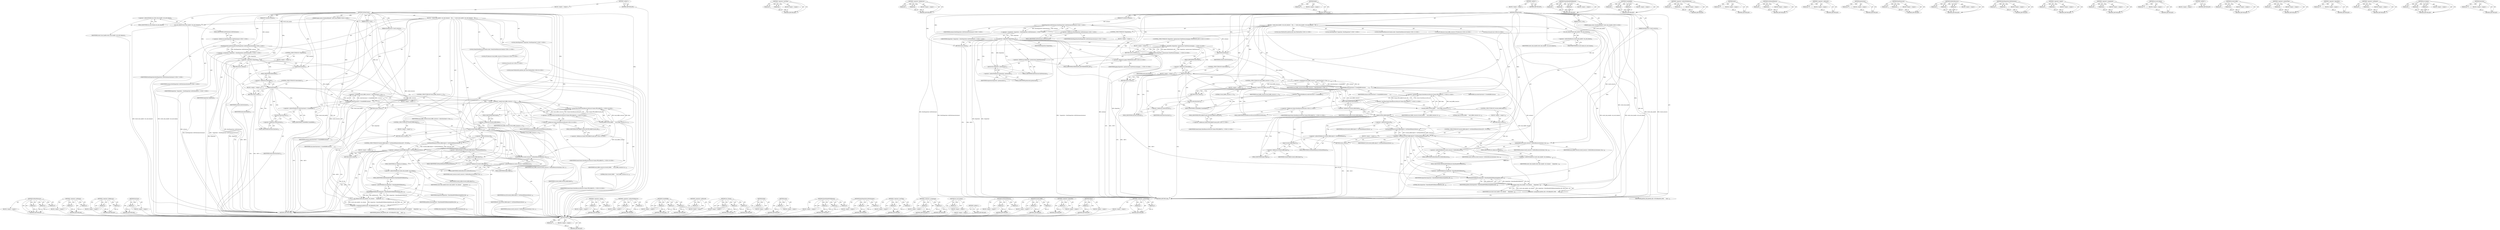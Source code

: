 digraph "functions" {
vulnerable_231 [label=<(METHOD,SetHostResource)>];
vulnerable_232 [label=<(PARAM,p1)>];
vulnerable_233 [label=<(PARAM,p2)>];
vulnerable_234 [label=<(PARAM,p3)>];
vulnerable_235 [label=<(BLOCK,&lt;empty&gt;,&lt;empty&gt;)>];
vulnerable_236 [label=<(METHOD_RETURN,ANY)>];
vulnerable_213 [label=<(METHOD,&lt;operator&gt;.notEquals)>];
vulnerable_214 [label=<(PARAM,p1)>];
vulnerable_215 [label=<(PARAM,p2)>];
vulnerable_216 [label=<(BLOCK,&lt;empty&gt;,&lt;empty&gt;)>];
vulnerable_217 [label=<(METHOD_RETURN,ANY)>];
vulnerable_166 [label=<(METHOD,&lt;operator&gt;.fieldAccess)>];
vulnerable_167 [label=<(PARAM,p1)>];
vulnerable_168 [label=<(PARAM,p2)>];
vulnerable_169 [label=<(BLOCK,&lt;empty&gt;,&lt;empty&gt;)>];
vulnerable_170 [label=<(METHOD_RETURN,ANY)>];
vulnerable_189 [label=<(METHOD,functions)>];
vulnerable_190 [label=<(PARAM,p1)>];
vulnerable_191 [label=<(BLOCK,&lt;empty&gt;,&lt;empty&gt;)>];
vulnerable_192 [label=<(METHOD_RETURN,ANY)>];
vulnerable_6 [label=<(METHOD,&lt;global&gt;)<SUB>1</SUB>>];
vulnerable_7 [label=<(BLOCK,&lt;empty&gt;,&lt;empty&gt;)<SUB>1</SUB>>];
vulnerable_8 [label=<(METHOD,OnMsgCreate)<SUB>1</SUB>>];
vulnerable_9 [label=<(PARAM,PP_Instance instance)<SUB>2</SUB>>];
vulnerable_10 [label=<(PARAM,uint32_t size)<SUB>3</SUB>>];
vulnerable_11 [label=<(PARAM,HostResource* result_resource)<SUB>4</SUB>>];
vulnerable_12 [label="<(PARAM,ppapi::proxy::SerializedHandle* result_shm_handle)<SUB>5</SUB>>"];
vulnerable_13 [label=<(BLOCK,{
  result_shm_handle-&gt;set_null_shmem();
   Hos...,{
  result_shm_handle-&gt;set_null_shmem();
   Hos...)<SUB>5</SUB>>];
vulnerable_14 [label=<(set_null_shmem,result_shm_handle-&gt;set_null_shmem())<SUB>6</SUB>>];
vulnerable_15 [label=<(&lt;operator&gt;.indirectFieldAccess,result_shm_handle-&gt;set_null_shmem)<SUB>6</SUB>>];
vulnerable_16 [label=<(IDENTIFIER,result_shm_handle,result_shm_handle-&gt;set_null_shmem())<SUB>6</SUB>>];
vulnerable_17 [label=<(FIELD_IDENTIFIER,set_null_shmem,set_null_shmem)<SUB>6</SUB>>];
vulnerable_18 [label="<(LOCAL,HostDispatcher* dispatcher: HostDispatcher*)<SUB>7</SUB>>"];
vulnerable_19 [label="<(&lt;operator&gt;.assignment,* dispatcher = HostDispatcher::GetForInstance(i...)<SUB>7</SUB>>"];
vulnerable_20 [label="<(IDENTIFIER,dispatcher,* dispatcher = HostDispatcher::GetForInstance(i...)<SUB>7</SUB>>"];
vulnerable_21 [label="<(HostDispatcher.GetForInstance,HostDispatcher::GetForInstance(instance))<SUB>7</SUB>>"];
vulnerable_22 [label="<(&lt;operator&gt;.fieldAccess,HostDispatcher::GetForInstance)<SUB>7</SUB>>"];
vulnerable_23 [label="<(IDENTIFIER,HostDispatcher,HostDispatcher::GetForInstance(instance))<SUB>7</SUB>>"];
vulnerable_24 [label=<(FIELD_IDENTIFIER,GetForInstance,GetForInstance)<SUB>7</SUB>>];
vulnerable_25 [label="<(IDENTIFIER,instance,HostDispatcher::GetForInstance(instance))<SUB>7</SUB>>"];
vulnerable_26 [label=<(CONTROL_STRUCTURE,IF,if (!dispatcher))<SUB>8</SUB>>];
vulnerable_27 [label=<(&lt;operator&gt;.logicalNot,!dispatcher)<SUB>8</SUB>>];
vulnerable_28 [label=<(IDENTIFIER,dispatcher,!dispatcher)<SUB>8</SUB>>];
vulnerable_29 [label=<(BLOCK,&lt;empty&gt;,&lt;empty&gt;)<SUB>9</SUB>>];
vulnerable_30 [label=<(RETURN,return;,return;)<SUB>9</SUB>>];
vulnerable_31 [label="<(LOCAL,thunk.EnterResourceCreation enter: thunk.EnterResourceCreation)<SUB>11</SUB>>"];
vulnerable_32 [label=<(enter,enter(instance))<SUB>11</SUB>>];
vulnerable_33 [label=<(IDENTIFIER,instance,enter(instance))<SUB>11</SUB>>];
vulnerable_34 [label=<(CONTROL_STRUCTURE,IF,if (enter.failed()))<SUB>12</SUB>>];
vulnerable_35 [label=<(failed,enter.failed())<SUB>12</SUB>>];
vulnerable_36 [label=<(&lt;operator&gt;.fieldAccess,enter.failed)<SUB>12</SUB>>];
vulnerable_37 [label=<(IDENTIFIER,enter,enter.failed())<SUB>12</SUB>>];
vulnerable_38 [label=<(FIELD_IDENTIFIER,failed,failed)<SUB>12</SUB>>];
vulnerable_39 [label=<(BLOCK,&lt;empty&gt;,&lt;empty&gt;)<SUB>13</SUB>>];
vulnerable_40 [label=<(RETURN,return;,return;)<SUB>13</SUB>>];
vulnerable_41 [label="<(LOCAL,PP_Resource local_buffer_resource: PP_Resource)<SUB>14</SUB>>"];
vulnerable_42 [label=<(&lt;operator&gt;.assignment,local_buffer_resource = enter.functions()-&gt;Crea...)<SUB>14</SUB>>];
vulnerable_43 [label=<(IDENTIFIER,local_buffer_resource,local_buffer_resource = enter.functions()-&gt;Crea...)<SUB>14</SUB>>];
vulnerable_44 [label=<(CreateBuffer,enter.functions()-&gt;CreateBuffer(instance,
     ...)<SUB>14</SUB>>];
vulnerable_45 [label=<(&lt;operator&gt;.indirectFieldAccess,enter.functions()-&gt;CreateBuffer)<SUB>14</SUB>>];
vulnerable_46 [label=<(functions,enter.functions())<SUB>14</SUB>>];
vulnerable_47 [label=<(&lt;operator&gt;.fieldAccess,enter.functions)<SUB>14</SUB>>];
vulnerable_48 [label=<(IDENTIFIER,enter,enter.functions())<SUB>14</SUB>>];
vulnerable_49 [label=<(FIELD_IDENTIFIER,functions,functions)<SUB>14</SUB>>];
vulnerable_50 [label=<(FIELD_IDENTIFIER,CreateBuffer,CreateBuffer)<SUB>14</SUB>>];
vulnerable_51 [label=<(IDENTIFIER,instance,enter.functions()-&gt;CreateBuffer(instance,
     ...)<SUB>14</SUB>>];
vulnerable_52 [label=<(IDENTIFIER,size,enter.functions()-&gt;CreateBuffer(instance,
     ...)<SUB>15</SUB>>];
vulnerable_53 [label=<(CONTROL_STRUCTURE,IF,if (local_buffer_resource == 0))<SUB>16</SUB>>];
vulnerable_54 [label=<(&lt;operator&gt;.equals,local_buffer_resource == 0)<SUB>16</SUB>>];
vulnerable_55 [label=<(IDENTIFIER,local_buffer_resource,local_buffer_resource == 0)<SUB>16</SUB>>];
vulnerable_56 [label=<(LITERAL,0,local_buffer_resource == 0)<SUB>16</SUB>>];
vulnerable_57 [label=<(BLOCK,&lt;empty&gt;,&lt;empty&gt;)<SUB>17</SUB>>];
vulnerable_58 [label=<(RETURN,return;,return;)<SUB>17</SUB>>];
vulnerable_59 [label="<(&lt;operator&gt;.greaterThan,thunk::EnterResourceNoLock&lt;thunk::PPB_BufferTru...)<SUB>19</SUB>>"];
vulnerable_60 [label="<(&lt;operator&gt;.lessThan,thunk::EnterResourceNoLock&lt;thunk::PPB_BufferTru...)<SUB>19</SUB>>"];
vulnerable_61 [label="<(&lt;operator&gt;.fieldAccess,thunk::EnterResourceNoLock)<SUB>19</SUB>>"];
vulnerable_62 [label="<(IDENTIFIER,thunk,thunk::EnterResourceNoLock&lt;thunk::PPB_BufferTru...)<SUB>19</SUB>>"];
vulnerable_63 [label=<(FIELD_IDENTIFIER,EnterResourceNoLock,EnterResourceNoLock)<SUB>19</SUB>>];
vulnerable_64 [label="<(&lt;operator&gt;.fieldAccess,thunk::PPB_BufferTrusted_API)<SUB>19</SUB>>"];
vulnerable_65 [label="<(IDENTIFIER,thunk,thunk::EnterResourceNoLock&lt;thunk::PPB_BufferTru...)<SUB>19</SUB>>"];
vulnerable_66 [label=<(FIELD_IDENTIFIER,PPB_BufferTrusted_API,PPB_BufferTrusted_API)<SUB>19</SUB>>];
vulnerable_67 [label=<(trusted_buffer,trusted_buffer(
      local_buffer_resource, fa...)<SUB>19</SUB>>];
vulnerable_68 [label=<(IDENTIFIER,local_buffer_resource,trusted_buffer(
      local_buffer_resource, fa...)<SUB>20</SUB>>];
vulnerable_69 [label=<(LITERAL,false,trusted_buffer(
      local_buffer_resource, fa...)<SUB>20</SUB>>];
vulnerable_70 [label=<(CONTROL_STRUCTURE,IF,if (trusted_buffer.failed()))<SUB>21</SUB>>];
vulnerable_71 [label=<(failed,trusted_buffer.failed())<SUB>21</SUB>>];
vulnerable_72 [label=<(&lt;operator&gt;.fieldAccess,trusted_buffer.failed)<SUB>21</SUB>>];
vulnerable_73 [label=<(IDENTIFIER,trusted_buffer,trusted_buffer.failed())<SUB>21</SUB>>];
vulnerable_74 [label=<(FIELD_IDENTIFIER,failed,failed)<SUB>21</SUB>>];
vulnerable_75 [label=<(BLOCK,&lt;empty&gt;,&lt;empty&gt;)<SUB>22</SUB>>];
vulnerable_76 [label=<(RETURN,return;,return;)<SUB>22</SUB>>];
vulnerable_77 [label="<(LOCAL,int local_fd: int)<SUB>23</SUB>>"];
vulnerable_78 [label=<(CONTROL_STRUCTURE,IF,if (trusted_buffer.object()-&gt;GetSharedMemory(&amp;local_fd) != PP_OK))<SUB>24</SUB>>];
vulnerable_79 [label=<(&lt;operator&gt;.notEquals,trusted_buffer.object()-&gt;GetSharedMemory(&amp;local...)<SUB>24</SUB>>];
vulnerable_80 [label=<(GetSharedMemory,trusted_buffer.object()-&gt;GetSharedMemory(&amp;local...)<SUB>24</SUB>>];
vulnerable_81 [label=<(&lt;operator&gt;.indirectFieldAccess,trusted_buffer.object()-&gt;GetSharedMemory)<SUB>24</SUB>>];
vulnerable_82 [label=<(object,trusted_buffer.object())<SUB>24</SUB>>];
vulnerable_83 [label=<(&lt;operator&gt;.fieldAccess,trusted_buffer.object)<SUB>24</SUB>>];
vulnerable_84 [label=<(IDENTIFIER,trusted_buffer,trusted_buffer.object())<SUB>24</SUB>>];
vulnerable_85 [label=<(FIELD_IDENTIFIER,object,object)<SUB>24</SUB>>];
vulnerable_86 [label=<(FIELD_IDENTIFIER,GetSharedMemory,GetSharedMemory)<SUB>24</SUB>>];
vulnerable_87 [label=<(&lt;operator&gt;.addressOf,&amp;local_fd)<SUB>24</SUB>>];
vulnerable_88 [label=<(IDENTIFIER,local_fd,trusted_buffer.object()-&gt;GetSharedMemory(&amp;local...)<SUB>24</SUB>>];
vulnerable_89 [label=<(IDENTIFIER,PP_OK,trusted_buffer.object()-&gt;GetSharedMemory(&amp;local...)<SUB>24</SUB>>];
vulnerable_90 [label=<(BLOCK,&lt;empty&gt;,&lt;empty&gt;)<SUB>25</SUB>>];
vulnerable_91 [label=<(RETURN,return;,return;)<SUB>25</SUB>>];
vulnerable_92 [label=<(SetHostResource,result_resource-&gt;SetHostResource(instance, loca...)<SUB>27</SUB>>];
vulnerable_93 [label=<(&lt;operator&gt;.indirectFieldAccess,result_resource-&gt;SetHostResource)<SUB>27</SUB>>];
vulnerable_94 [label=<(IDENTIFIER,result_resource,result_resource-&gt;SetHostResource(instance, loca...)<SUB>27</SUB>>];
vulnerable_95 [label=<(FIELD_IDENTIFIER,SetHostResource,SetHostResource)<SUB>27</SUB>>];
vulnerable_96 [label=<(IDENTIFIER,instance,result_resource-&gt;SetHostResource(instance, loca...)<SUB>27</SUB>>];
vulnerable_97 [label=<(IDENTIFIER,local_buffer_resource,result_resource-&gt;SetHostResource(instance, loca...)<SUB>27</SUB>>];
vulnerable_98 [label="<(LOCAL,base.PlatformFile platform_file: base.PlatformFile)<SUB>29</SUB>>"];
vulnerable_99 [label=<(&lt;operator&gt;.assignment,platform_file =
#if defined(OS_WIN)
      reint...)<SUB>29</SUB>>];
vulnerable_100 [label=<(IDENTIFIER,platform_file,platform_file =
#if defined(OS_WIN)
      reint...)<SUB>29</SUB>>];
vulnerable_101 [label=<(set_shmem,result_shm_handle-&gt;set_shmem(
      dispatcher-...)<SUB>37</SUB>>];
vulnerable_102 [label=<(&lt;operator&gt;.indirectFieldAccess,result_shm_handle-&gt;set_shmem)<SUB>37</SUB>>];
vulnerable_103 [label=<(IDENTIFIER,result_shm_handle,result_shm_handle-&gt;set_shmem(
      dispatcher-...)<SUB>37</SUB>>];
vulnerable_104 [label=<(FIELD_IDENTIFIER,set_shmem,set_shmem)<SUB>37</SUB>>];
vulnerable_105 [label=<(ShareHandleWithRemote,dispatcher-&gt;ShareHandleWithRemote(platform_file...)<SUB>38</SUB>>];
vulnerable_106 [label=<(&lt;operator&gt;.indirectFieldAccess,dispatcher-&gt;ShareHandleWithRemote)<SUB>38</SUB>>];
vulnerable_107 [label=<(IDENTIFIER,dispatcher,dispatcher-&gt;ShareHandleWithRemote(platform_file...)<SUB>38</SUB>>];
vulnerable_108 [label=<(FIELD_IDENTIFIER,ShareHandleWithRemote,ShareHandleWithRemote)<SUB>38</SUB>>];
vulnerable_109 [label=<(IDENTIFIER,platform_file,dispatcher-&gt;ShareHandleWithRemote(platform_file...)<SUB>38</SUB>>];
vulnerable_110 [label=<(LITERAL,false,dispatcher-&gt;ShareHandleWithRemote(platform_file...)<SUB>38</SUB>>];
vulnerable_111 [label=<(IDENTIFIER,size,result_shm_handle-&gt;set_shmem(
      dispatcher-...)<SUB>38</SUB>>];
vulnerable_112 [label=<(METHOD_RETURN,void)<SUB>1</SUB>>];
vulnerable_114 [label=<(METHOD_RETURN,ANY)<SUB>1</SUB>>];
vulnerable_193 [label=<(METHOD,&lt;operator&gt;.equals)>];
vulnerable_194 [label=<(PARAM,p1)>];
vulnerable_195 [label=<(PARAM,p2)>];
vulnerable_196 [label=<(BLOCK,&lt;empty&gt;,&lt;empty&gt;)>];
vulnerable_197 [label=<(METHOD_RETURN,ANY)>];
vulnerable_151 [label=<(METHOD,&lt;operator&gt;.indirectFieldAccess)>];
vulnerable_152 [label=<(PARAM,p1)>];
vulnerable_153 [label=<(PARAM,p2)>];
vulnerable_154 [label=<(BLOCK,&lt;empty&gt;,&lt;empty&gt;)>];
vulnerable_155 [label=<(METHOD_RETURN,ANY)>];
vulnerable_183 [label=<(METHOD,CreateBuffer)>];
vulnerable_184 [label=<(PARAM,p1)>];
vulnerable_185 [label=<(PARAM,p2)>];
vulnerable_186 [label=<(PARAM,p3)>];
vulnerable_187 [label=<(BLOCK,&lt;empty&gt;,&lt;empty&gt;)>];
vulnerable_188 [label=<(METHOD_RETURN,ANY)>];
vulnerable_227 [label=<(METHOD,&lt;operator&gt;.addressOf)>];
vulnerable_228 [label=<(PARAM,p1)>];
vulnerable_229 [label=<(BLOCK,&lt;empty&gt;,&lt;empty&gt;)>];
vulnerable_230 [label=<(METHOD_RETURN,ANY)>];
vulnerable_237 [label=<(METHOD,set_shmem)>];
vulnerable_238 [label=<(PARAM,p1)>];
vulnerable_239 [label=<(PARAM,p2)>];
vulnerable_240 [label=<(PARAM,p3)>];
vulnerable_241 [label=<(BLOCK,&lt;empty&gt;,&lt;empty&gt;)>];
vulnerable_242 [label=<(METHOD_RETURN,ANY)>];
vulnerable_179 [label=<(METHOD,failed)>];
vulnerable_180 [label=<(PARAM,p1)>];
vulnerable_181 [label=<(BLOCK,&lt;empty&gt;,&lt;empty&gt;)>];
vulnerable_182 [label=<(METHOD_RETURN,ANY)>];
vulnerable_175 [label=<(METHOD,enter)>];
vulnerable_176 [label=<(PARAM,p1)>];
vulnerable_177 [label=<(BLOCK,&lt;empty&gt;,&lt;empty&gt;)>];
vulnerable_178 [label=<(METHOD_RETURN,ANY)>];
vulnerable_243 [label=<(METHOD,ShareHandleWithRemote)>];
vulnerable_244 [label=<(PARAM,p1)>];
vulnerable_245 [label=<(PARAM,p2)>];
vulnerable_246 [label=<(PARAM,p3)>];
vulnerable_247 [label=<(BLOCK,&lt;empty&gt;,&lt;empty&gt;)>];
vulnerable_248 [label=<(METHOD_RETURN,ANY)>];
vulnerable_161 [label=<(METHOD,HostDispatcher.GetForInstance)>];
vulnerable_162 [label=<(PARAM,p1)>];
vulnerable_163 [label=<(PARAM,p2)>];
vulnerable_164 [label=<(BLOCK,&lt;empty&gt;,&lt;empty&gt;)>];
vulnerable_165 [label=<(METHOD_RETURN,ANY)>];
vulnerable_203 [label=<(METHOD,&lt;operator&gt;.lessThan)>];
vulnerable_204 [label=<(PARAM,p1)>];
vulnerable_205 [label=<(PARAM,p2)>];
vulnerable_206 [label=<(BLOCK,&lt;empty&gt;,&lt;empty&gt;)>];
vulnerable_207 [label=<(METHOD_RETURN,ANY)>];
vulnerable_156 [label=<(METHOD,&lt;operator&gt;.assignment)>];
vulnerable_157 [label=<(PARAM,p1)>];
vulnerable_158 [label=<(PARAM,p2)>];
vulnerable_159 [label=<(BLOCK,&lt;empty&gt;,&lt;empty&gt;)>];
vulnerable_160 [label=<(METHOD_RETURN,ANY)>];
vulnerable_147 [label=<(METHOD,set_null_shmem)>];
vulnerable_148 [label=<(PARAM,p1)>];
vulnerable_149 [label=<(BLOCK,&lt;empty&gt;,&lt;empty&gt;)>];
vulnerable_150 [label=<(METHOD_RETURN,ANY)>];
vulnerable_141 [label=<(METHOD,&lt;global&gt;)<SUB>1</SUB>>];
vulnerable_142 [label=<(BLOCK,&lt;empty&gt;,&lt;empty&gt;)>];
vulnerable_143 [label=<(METHOD_RETURN,ANY)>];
vulnerable_218 [label=<(METHOD,GetSharedMemory)>];
vulnerable_219 [label=<(PARAM,p1)>];
vulnerable_220 [label=<(PARAM,p2)>];
vulnerable_221 [label=<(BLOCK,&lt;empty&gt;,&lt;empty&gt;)>];
vulnerable_222 [label=<(METHOD_RETURN,ANY)>];
vulnerable_208 [label=<(METHOD,trusted_buffer)>];
vulnerable_209 [label=<(PARAM,p1)>];
vulnerable_210 [label=<(PARAM,p2)>];
vulnerable_211 [label=<(BLOCK,&lt;empty&gt;,&lt;empty&gt;)>];
vulnerable_212 [label=<(METHOD_RETURN,ANY)>];
vulnerable_171 [label=<(METHOD,&lt;operator&gt;.logicalNot)>];
vulnerable_172 [label=<(PARAM,p1)>];
vulnerable_173 [label=<(BLOCK,&lt;empty&gt;,&lt;empty&gt;)>];
vulnerable_174 [label=<(METHOD_RETURN,ANY)>];
vulnerable_223 [label=<(METHOD,object)>];
vulnerable_224 [label=<(PARAM,p1)>];
vulnerable_225 [label=<(BLOCK,&lt;empty&gt;,&lt;empty&gt;)>];
vulnerable_226 [label=<(METHOD_RETURN,ANY)>];
vulnerable_198 [label=<(METHOD,&lt;operator&gt;.greaterThan)>];
vulnerable_199 [label=<(PARAM,p1)>];
vulnerable_200 [label=<(PARAM,p2)>];
vulnerable_201 [label=<(BLOCK,&lt;empty&gt;,&lt;empty&gt;)>];
vulnerable_202 [label=<(METHOD_RETURN,ANY)>];
fixed_246 [label=<(METHOD,object)>];
fixed_247 [label=<(PARAM,p1)>];
fixed_248 [label=<(BLOCK,&lt;empty&gt;,&lt;empty&gt;)>];
fixed_249 [label=<(METHOD_RETURN,ANY)>];
fixed_226 [label=<(METHOD,&lt;operator&gt;.lessThan)>];
fixed_227 [label=<(PARAM,p1)>];
fixed_228 [label=<(PARAM,p2)>];
fixed_229 [label=<(BLOCK,&lt;empty&gt;,&lt;empty&gt;)>];
fixed_230 [label=<(METHOD_RETURN,ANY)>];
fixed_180 [label=<(METHOD,&lt;operator&gt;.fieldAccess)>];
fixed_181 [label=<(PARAM,p1)>];
fixed_182 [label=<(PARAM,p2)>];
fixed_183 [label=<(BLOCK,&lt;empty&gt;,&lt;empty&gt;)>];
fixed_184 [label=<(METHOD_RETURN,ANY)>];
fixed_202 [label=<(METHOD,failed)>];
fixed_203 [label=<(PARAM,p1)>];
fixed_204 [label=<(BLOCK,&lt;empty&gt;,&lt;empty&gt;)>];
fixed_205 [label=<(METHOD_RETURN,ANY)>];
fixed_6 [label=<(METHOD,&lt;global&gt;)<SUB>1</SUB>>];
fixed_7 [label=<(BLOCK,&lt;empty&gt;,&lt;empty&gt;)<SUB>1</SUB>>];
fixed_8 [label=<(METHOD,OnMsgCreate)<SUB>1</SUB>>];
fixed_9 [label=<(PARAM,PP_Instance instance)<SUB>2</SUB>>];
fixed_10 [label=<(PARAM,uint32_t size)<SUB>3</SUB>>];
fixed_11 [label=<(PARAM,HostResource* result_resource)<SUB>4</SUB>>];
fixed_12 [label="<(PARAM,ppapi::proxy::SerializedHandle* result_shm_handle)<SUB>5</SUB>>"];
fixed_13 [label=<(BLOCK,{
  result_shm_handle-&gt;set_null_shmem();
   Hos...,{
  result_shm_handle-&gt;set_null_shmem();
   Hos...)<SUB>5</SUB>>];
fixed_14 [label=<(set_null_shmem,result_shm_handle-&gt;set_null_shmem())<SUB>6</SUB>>];
fixed_15 [label=<(&lt;operator&gt;.indirectFieldAccess,result_shm_handle-&gt;set_null_shmem)<SUB>6</SUB>>];
fixed_16 [label=<(IDENTIFIER,result_shm_handle,result_shm_handle-&gt;set_null_shmem())<SUB>6</SUB>>];
fixed_17 [label=<(FIELD_IDENTIFIER,set_null_shmem,set_null_shmem)<SUB>6</SUB>>];
fixed_18 [label="<(LOCAL,HostDispatcher* dispatcher: HostDispatcher*)<SUB>7</SUB>>"];
fixed_19 [label="<(&lt;operator&gt;.assignment,* dispatcher = HostDispatcher::GetForInstance(i...)<SUB>7</SUB>>"];
fixed_20 [label="<(IDENTIFIER,dispatcher,* dispatcher = HostDispatcher::GetForInstance(i...)<SUB>7</SUB>>"];
fixed_21 [label="<(HostDispatcher.GetForInstance,HostDispatcher::GetForInstance(instance))<SUB>7</SUB>>"];
fixed_22 [label="<(&lt;operator&gt;.fieldAccess,HostDispatcher::GetForInstance)<SUB>7</SUB>>"];
fixed_23 [label="<(IDENTIFIER,HostDispatcher,HostDispatcher::GetForInstance(instance))<SUB>7</SUB>>"];
fixed_24 [label=<(FIELD_IDENTIFIER,GetForInstance,GetForInstance)<SUB>7</SUB>>];
fixed_25 [label="<(IDENTIFIER,instance,HostDispatcher::GetForInstance(instance))<SUB>7</SUB>>"];
fixed_26 [label=<(CONTROL_STRUCTURE,IF,if (!dispatcher))<SUB>8</SUB>>];
fixed_27 [label=<(&lt;operator&gt;.logicalNot,!dispatcher)<SUB>8</SUB>>];
fixed_28 [label=<(IDENTIFIER,dispatcher,!dispatcher)<SUB>8</SUB>>];
fixed_29 [label=<(BLOCK,&lt;empty&gt;,&lt;empty&gt;)<SUB>9</SUB>>];
fixed_30 [label=<(RETURN,return;,return;)<SUB>9</SUB>>];
fixed_31 [label="<(CONTROL_STRUCTURE,IF,if (!dispatcher-&gt;permissions().HasPermission(ppapi::PERMISSION_DEV)))<SUB>10</SUB>>"];
fixed_32 [label="<(&lt;operator&gt;.logicalNot,!dispatcher-&gt;permissions().HasPermission(ppapi:...)<SUB>10</SUB>>"];
fixed_33 [label="<(HasPermission,dispatcher-&gt;permissions().HasPermission(ppapi::...)<SUB>10</SUB>>"];
fixed_34 [label=<(&lt;operator&gt;.fieldAccess,dispatcher-&gt;permissions().HasPermission)<SUB>10</SUB>>];
fixed_35 [label=<(permissions,dispatcher-&gt;permissions())<SUB>10</SUB>>];
fixed_36 [label=<(&lt;operator&gt;.indirectFieldAccess,dispatcher-&gt;permissions)<SUB>10</SUB>>];
fixed_37 [label=<(IDENTIFIER,dispatcher,dispatcher-&gt;permissions())<SUB>10</SUB>>];
fixed_38 [label=<(FIELD_IDENTIFIER,permissions,permissions)<SUB>10</SUB>>];
fixed_39 [label=<(FIELD_IDENTIFIER,HasPermission,HasPermission)<SUB>10</SUB>>];
fixed_40 [label="<(&lt;operator&gt;.fieldAccess,ppapi::PERMISSION_DEV)<SUB>10</SUB>>"];
fixed_41 [label="<(IDENTIFIER,ppapi,dispatcher-&gt;permissions().HasPermission(ppapi::...)<SUB>10</SUB>>"];
fixed_42 [label=<(FIELD_IDENTIFIER,PERMISSION_DEV,PERMISSION_DEV)<SUB>10</SUB>>];
fixed_43 [label=<(BLOCK,&lt;empty&gt;,&lt;empty&gt;)<SUB>11</SUB>>];
fixed_44 [label=<(RETURN,return;,return;)<SUB>11</SUB>>];
fixed_45 [label="<(LOCAL,thunk.EnterResourceCreation enter: thunk.EnterResourceCreation)<SUB>13</SUB>>"];
fixed_46 [label=<(enter,enter(instance))<SUB>13</SUB>>];
fixed_47 [label=<(IDENTIFIER,instance,enter(instance))<SUB>13</SUB>>];
fixed_48 [label=<(CONTROL_STRUCTURE,IF,if (enter.failed()))<SUB>14</SUB>>];
fixed_49 [label=<(failed,enter.failed())<SUB>14</SUB>>];
fixed_50 [label=<(&lt;operator&gt;.fieldAccess,enter.failed)<SUB>14</SUB>>];
fixed_51 [label=<(IDENTIFIER,enter,enter.failed())<SUB>14</SUB>>];
fixed_52 [label=<(FIELD_IDENTIFIER,failed,failed)<SUB>14</SUB>>];
fixed_53 [label=<(BLOCK,&lt;empty&gt;,&lt;empty&gt;)<SUB>15</SUB>>];
fixed_54 [label=<(RETURN,return;,return;)<SUB>15</SUB>>];
fixed_55 [label="<(LOCAL,PP_Resource local_buffer_resource: PP_Resource)<SUB>16</SUB>>"];
fixed_56 [label=<(&lt;operator&gt;.assignment,local_buffer_resource = enter.functions()-&gt;Crea...)<SUB>16</SUB>>];
fixed_57 [label=<(IDENTIFIER,local_buffer_resource,local_buffer_resource = enter.functions()-&gt;Crea...)<SUB>16</SUB>>];
fixed_58 [label=<(CreateBuffer,enter.functions()-&gt;CreateBuffer(instance,
     ...)<SUB>16</SUB>>];
fixed_59 [label=<(&lt;operator&gt;.indirectFieldAccess,enter.functions()-&gt;CreateBuffer)<SUB>16</SUB>>];
fixed_60 [label=<(functions,enter.functions())<SUB>16</SUB>>];
fixed_61 [label=<(&lt;operator&gt;.fieldAccess,enter.functions)<SUB>16</SUB>>];
fixed_62 [label=<(IDENTIFIER,enter,enter.functions())<SUB>16</SUB>>];
fixed_63 [label=<(FIELD_IDENTIFIER,functions,functions)<SUB>16</SUB>>];
fixed_64 [label=<(FIELD_IDENTIFIER,CreateBuffer,CreateBuffer)<SUB>16</SUB>>];
fixed_65 [label=<(IDENTIFIER,instance,enter.functions()-&gt;CreateBuffer(instance,
     ...)<SUB>16</SUB>>];
fixed_66 [label=<(IDENTIFIER,size,enter.functions()-&gt;CreateBuffer(instance,
     ...)<SUB>17</SUB>>];
fixed_67 [label=<(CONTROL_STRUCTURE,IF,if (local_buffer_resource == 0))<SUB>18</SUB>>];
fixed_68 [label=<(&lt;operator&gt;.equals,local_buffer_resource == 0)<SUB>18</SUB>>];
fixed_69 [label=<(IDENTIFIER,local_buffer_resource,local_buffer_resource == 0)<SUB>18</SUB>>];
fixed_70 [label=<(LITERAL,0,local_buffer_resource == 0)<SUB>18</SUB>>];
fixed_71 [label=<(BLOCK,&lt;empty&gt;,&lt;empty&gt;)<SUB>19</SUB>>];
fixed_72 [label=<(RETURN,return;,return;)<SUB>19</SUB>>];
fixed_73 [label="<(&lt;operator&gt;.greaterThan,thunk::EnterResourceNoLock&lt;thunk::PPB_BufferTru...)<SUB>21</SUB>>"];
fixed_74 [label="<(&lt;operator&gt;.lessThan,thunk::EnterResourceNoLock&lt;thunk::PPB_BufferTru...)<SUB>21</SUB>>"];
fixed_75 [label="<(&lt;operator&gt;.fieldAccess,thunk::EnterResourceNoLock)<SUB>21</SUB>>"];
fixed_76 [label="<(IDENTIFIER,thunk,thunk::EnterResourceNoLock&lt;thunk::PPB_BufferTru...)<SUB>21</SUB>>"];
fixed_77 [label=<(FIELD_IDENTIFIER,EnterResourceNoLock,EnterResourceNoLock)<SUB>21</SUB>>];
fixed_78 [label="<(&lt;operator&gt;.fieldAccess,thunk::PPB_BufferTrusted_API)<SUB>21</SUB>>"];
fixed_79 [label="<(IDENTIFIER,thunk,thunk::EnterResourceNoLock&lt;thunk::PPB_BufferTru...)<SUB>21</SUB>>"];
fixed_80 [label=<(FIELD_IDENTIFIER,PPB_BufferTrusted_API,PPB_BufferTrusted_API)<SUB>21</SUB>>];
fixed_81 [label=<(trusted_buffer,trusted_buffer(
      local_buffer_resource, fa...)<SUB>21</SUB>>];
fixed_82 [label=<(IDENTIFIER,local_buffer_resource,trusted_buffer(
      local_buffer_resource, fa...)<SUB>22</SUB>>];
fixed_83 [label=<(LITERAL,false,trusted_buffer(
      local_buffer_resource, fa...)<SUB>22</SUB>>];
fixed_84 [label=<(CONTROL_STRUCTURE,IF,if (trusted_buffer.failed()))<SUB>23</SUB>>];
fixed_85 [label=<(failed,trusted_buffer.failed())<SUB>23</SUB>>];
fixed_86 [label=<(&lt;operator&gt;.fieldAccess,trusted_buffer.failed)<SUB>23</SUB>>];
fixed_87 [label=<(IDENTIFIER,trusted_buffer,trusted_buffer.failed())<SUB>23</SUB>>];
fixed_88 [label=<(FIELD_IDENTIFIER,failed,failed)<SUB>23</SUB>>];
fixed_89 [label=<(BLOCK,&lt;empty&gt;,&lt;empty&gt;)<SUB>24</SUB>>];
fixed_90 [label=<(RETURN,return;,return;)<SUB>24</SUB>>];
fixed_91 [label="<(LOCAL,int local_fd: int)<SUB>25</SUB>>"];
fixed_92 [label=<(CONTROL_STRUCTURE,IF,if (trusted_buffer.object()-&gt;GetSharedMemory(&amp;local_fd) != PP_OK))<SUB>26</SUB>>];
fixed_93 [label=<(&lt;operator&gt;.notEquals,trusted_buffer.object()-&gt;GetSharedMemory(&amp;local...)<SUB>26</SUB>>];
fixed_94 [label=<(GetSharedMemory,trusted_buffer.object()-&gt;GetSharedMemory(&amp;local...)<SUB>26</SUB>>];
fixed_95 [label=<(&lt;operator&gt;.indirectFieldAccess,trusted_buffer.object()-&gt;GetSharedMemory)<SUB>26</SUB>>];
fixed_96 [label=<(object,trusted_buffer.object())<SUB>26</SUB>>];
fixed_97 [label=<(&lt;operator&gt;.fieldAccess,trusted_buffer.object)<SUB>26</SUB>>];
fixed_98 [label=<(IDENTIFIER,trusted_buffer,trusted_buffer.object())<SUB>26</SUB>>];
fixed_99 [label=<(FIELD_IDENTIFIER,object,object)<SUB>26</SUB>>];
fixed_100 [label=<(FIELD_IDENTIFIER,GetSharedMemory,GetSharedMemory)<SUB>26</SUB>>];
fixed_101 [label=<(&lt;operator&gt;.addressOf,&amp;local_fd)<SUB>26</SUB>>];
fixed_102 [label=<(IDENTIFIER,local_fd,trusted_buffer.object()-&gt;GetSharedMemory(&amp;local...)<SUB>26</SUB>>];
fixed_103 [label=<(IDENTIFIER,PP_OK,trusted_buffer.object()-&gt;GetSharedMemory(&amp;local...)<SUB>26</SUB>>];
fixed_104 [label=<(BLOCK,&lt;empty&gt;,&lt;empty&gt;)<SUB>27</SUB>>];
fixed_105 [label=<(RETURN,return;,return;)<SUB>27</SUB>>];
fixed_106 [label=<(SetHostResource,result_resource-&gt;SetHostResource(instance, loca...)<SUB>29</SUB>>];
fixed_107 [label=<(&lt;operator&gt;.indirectFieldAccess,result_resource-&gt;SetHostResource)<SUB>29</SUB>>];
fixed_108 [label=<(IDENTIFIER,result_resource,result_resource-&gt;SetHostResource(instance, loca...)<SUB>29</SUB>>];
fixed_109 [label=<(FIELD_IDENTIFIER,SetHostResource,SetHostResource)<SUB>29</SUB>>];
fixed_110 [label=<(IDENTIFIER,instance,result_resource-&gt;SetHostResource(instance, loca...)<SUB>29</SUB>>];
fixed_111 [label=<(IDENTIFIER,local_buffer_resource,result_resource-&gt;SetHostResource(instance, loca...)<SUB>29</SUB>>];
fixed_112 [label="<(LOCAL,base.PlatformFile platform_file: base.PlatformFile)<SUB>31</SUB>>"];
fixed_113 [label=<(&lt;operator&gt;.assignment,platform_file =
#if defined(OS_WIN)
      reint...)<SUB>31</SUB>>];
fixed_114 [label=<(IDENTIFIER,platform_file,platform_file =
#if defined(OS_WIN)
      reint...)<SUB>31</SUB>>];
fixed_115 [label=<(set_shmem,result_shm_handle-&gt;set_shmem(
      dispatcher-...)<SUB>39</SUB>>];
fixed_116 [label=<(&lt;operator&gt;.indirectFieldAccess,result_shm_handle-&gt;set_shmem)<SUB>39</SUB>>];
fixed_117 [label=<(IDENTIFIER,result_shm_handle,result_shm_handle-&gt;set_shmem(
      dispatcher-...)<SUB>39</SUB>>];
fixed_118 [label=<(FIELD_IDENTIFIER,set_shmem,set_shmem)<SUB>39</SUB>>];
fixed_119 [label=<(ShareHandleWithRemote,dispatcher-&gt;ShareHandleWithRemote(platform_file...)<SUB>40</SUB>>];
fixed_120 [label=<(&lt;operator&gt;.indirectFieldAccess,dispatcher-&gt;ShareHandleWithRemote)<SUB>40</SUB>>];
fixed_121 [label=<(IDENTIFIER,dispatcher,dispatcher-&gt;ShareHandleWithRemote(platform_file...)<SUB>40</SUB>>];
fixed_122 [label=<(FIELD_IDENTIFIER,ShareHandleWithRemote,ShareHandleWithRemote)<SUB>40</SUB>>];
fixed_123 [label=<(IDENTIFIER,platform_file,dispatcher-&gt;ShareHandleWithRemote(platform_file...)<SUB>40</SUB>>];
fixed_124 [label=<(LITERAL,false,dispatcher-&gt;ShareHandleWithRemote(platform_file...)<SUB>40</SUB>>];
fixed_125 [label=<(IDENTIFIER,size,result_shm_handle-&gt;set_shmem(
      dispatcher-...)<SUB>40</SUB>>];
fixed_126 [label=<(METHOD_RETURN,void)<SUB>1</SUB>>];
fixed_128 [label=<(METHOD_RETURN,ANY)<SUB>1</SUB>>];
fixed_266 [label=<(METHOD,ShareHandleWithRemote)>];
fixed_267 [label=<(PARAM,p1)>];
fixed_268 [label=<(PARAM,p2)>];
fixed_269 [label=<(PARAM,p3)>];
fixed_270 [label=<(BLOCK,&lt;empty&gt;,&lt;empty&gt;)>];
fixed_271 [label=<(METHOD_RETURN,ANY)>];
fixed_206 [label=<(METHOD,CreateBuffer)>];
fixed_207 [label=<(PARAM,p1)>];
fixed_208 [label=<(PARAM,p2)>];
fixed_209 [label=<(PARAM,p3)>];
fixed_210 [label=<(BLOCK,&lt;empty&gt;,&lt;empty&gt;)>];
fixed_211 [label=<(METHOD_RETURN,ANY)>];
fixed_165 [label=<(METHOD,&lt;operator&gt;.indirectFieldAccess)>];
fixed_166 [label=<(PARAM,p1)>];
fixed_167 [label=<(PARAM,p2)>];
fixed_168 [label=<(BLOCK,&lt;empty&gt;,&lt;empty&gt;)>];
fixed_169 [label=<(METHOD_RETURN,ANY)>];
fixed_198 [label=<(METHOD,enter)>];
fixed_199 [label=<(PARAM,p1)>];
fixed_200 [label=<(BLOCK,&lt;empty&gt;,&lt;empty&gt;)>];
fixed_201 [label=<(METHOD_RETURN,ANY)>];
fixed_241 [label=<(METHOD,GetSharedMemory)>];
fixed_242 [label=<(PARAM,p1)>];
fixed_243 [label=<(PARAM,p2)>];
fixed_244 [label=<(BLOCK,&lt;empty&gt;,&lt;empty&gt;)>];
fixed_245 [label=<(METHOD_RETURN,ANY)>];
fixed_250 [label=<(METHOD,&lt;operator&gt;.addressOf)>];
fixed_251 [label=<(PARAM,p1)>];
fixed_252 [label=<(BLOCK,&lt;empty&gt;,&lt;empty&gt;)>];
fixed_253 [label=<(METHOD_RETURN,ANY)>];
fixed_194 [label=<(METHOD,permissions)>];
fixed_195 [label=<(PARAM,p1)>];
fixed_196 [label=<(BLOCK,&lt;empty&gt;,&lt;empty&gt;)>];
fixed_197 [label=<(METHOD_RETURN,ANY)>];
fixed_189 [label=<(METHOD,HasPermission)>];
fixed_190 [label=<(PARAM,p1)>];
fixed_191 [label=<(PARAM,p2)>];
fixed_192 [label=<(BLOCK,&lt;empty&gt;,&lt;empty&gt;)>];
fixed_193 [label=<(METHOD_RETURN,ANY)>];
fixed_254 [label=<(METHOD,SetHostResource)>];
fixed_255 [label=<(PARAM,p1)>];
fixed_256 [label=<(PARAM,p2)>];
fixed_257 [label=<(PARAM,p3)>];
fixed_258 [label=<(BLOCK,&lt;empty&gt;,&lt;empty&gt;)>];
fixed_259 [label=<(METHOD_RETURN,ANY)>];
fixed_175 [label=<(METHOD,HostDispatcher.GetForInstance)>];
fixed_176 [label=<(PARAM,p1)>];
fixed_177 [label=<(PARAM,p2)>];
fixed_178 [label=<(BLOCK,&lt;empty&gt;,&lt;empty&gt;)>];
fixed_179 [label=<(METHOD_RETURN,ANY)>];
fixed_216 [label=<(METHOD,&lt;operator&gt;.equals)>];
fixed_217 [label=<(PARAM,p1)>];
fixed_218 [label=<(PARAM,p2)>];
fixed_219 [label=<(BLOCK,&lt;empty&gt;,&lt;empty&gt;)>];
fixed_220 [label=<(METHOD_RETURN,ANY)>];
fixed_170 [label=<(METHOD,&lt;operator&gt;.assignment)>];
fixed_171 [label=<(PARAM,p1)>];
fixed_172 [label=<(PARAM,p2)>];
fixed_173 [label=<(BLOCK,&lt;empty&gt;,&lt;empty&gt;)>];
fixed_174 [label=<(METHOD_RETURN,ANY)>];
fixed_161 [label=<(METHOD,set_null_shmem)>];
fixed_162 [label=<(PARAM,p1)>];
fixed_163 [label=<(BLOCK,&lt;empty&gt;,&lt;empty&gt;)>];
fixed_164 [label=<(METHOD_RETURN,ANY)>];
fixed_155 [label=<(METHOD,&lt;global&gt;)<SUB>1</SUB>>];
fixed_156 [label=<(BLOCK,&lt;empty&gt;,&lt;empty&gt;)>];
fixed_157 [label=<(METHOD_RETURN,ANY)>];
fixed_231 [label=<(METHOD,trusted_buffer)>];
fixed_232 [label=<(PARAM,p1)>];
fixed_233 [label=<(PARAM,p2)>];
fixed_234 [label=<(BLOCK,&lt;empty&gt;,&lt;empty&gt;)>];
fixed_235 [label=<(METHOD_RETURN,ANY)>];
fixed_221 [label=<(METHOD,&lt;operator&gt;.greaterThan)>];
fixed_222 [label=<(PARAM,p1)>];
fixed_223 [label=<(PARAM,p2)>];
fixed_224 [label=<(BLOCK,&lt;empty&gt;,&lt;empty&gt;)>];
fixed_225 [label=<(METHOD_RETURN,ANY)>];
fixed_185 [label=<(METHOD,&lt;operator&gt;.logicalNot)>];
fixed_186 [label=<(PARAM,p1)>];
fixed_187 [label=<(BLOCK,&lt;empty&gt;,&lt;empty&gt;)>];
fixed_188 [label=<(METHOD_RETURN,ANY)>];
fixed_236 [label=<(METHOD,&lt;operator&gt;.notEquals)>];
fixed_237 [label=<(PARAM,p1)>];
fixed_238 [label=<(PARAM,p2)>];
fixed_239 [label=<(BLOCK,&lt;empty&gt;,&lt;empty&gt;)>];
fixed_240 [label=<(METHOD_RETURN,ANY)>];
fixed_260 [label=<(METHOD,set_shmem)>];
fixed_261 [label=<(PARAM,p1)>];
fixed_262 [label=<(PARAM,p2)>];
fixed_263 [label=<(PARAM,p3)>];
fixed_264 [label=<(BLOCK,&lt;empty&gt;,&lt;empty&gt;)>];
fixed_265 [label=<(METHOD_RETURN,ANY)>];
fixed_212 [label=<(METHOD,functions)>];
fixed_213 [label=<(PARAM,p1)>];
fixed_214 [label=<(BLOCK,&lt;empty&gt;,&lt;empty&gt;)>];
fixed_215 [label=<(METHOD_RETURN,ANY)>];
vulnerable_231 -> vulnerable_232  [key=0, label="AST: "];
vulnerable_231 -> vulnerable_232  [key=1, label="DDG: "];
vulnerable_231 -> vulnerable_235  [key=0, label="AST: "];
vulnerable_231 -> vulnerable_233  [key=0, label="AST: "];
vulnerable_231 -> vulnerable_233  [key=1, label="DDG: "];
vulnerable_231 -> vulnerable_236  [key=0, label="AST: "];
vulnerable_231 -> vulnerable_236  [key=1, label="CFG: "];
vulnerable_231 -> vulnerable_234  [key=0, label="AST: "];
vulnerable_231 -> vulnerable_234  [key=1, label="DDG: "];
vulnerable_232 -> vulnerable_236  [key=0, label="DDG: p1"];
vulnerable_233 -> vulnerable_236  [key=0, label="DDG: p2"];
vulnerable_234 -> vulnerable_236  [key=0, label="DDG: p3"];
vulnerable_235 -> fixed_246  [key=0];
vulnerable_236 -> fixed_246  [key=0];
vulnerable_213 -> vulnerable_214  [key=0, label="AST: "];
vulnerable_213 -> vulnerable_214  [key=1, label="DDG: "];
vulnerable_213 -> vulnerable_216  [key=0, label="AST: "];
vulnerable_213 -> vulnerable_215  [key=0, label="AST: "];
vulnerable_213 -> vulnerable_215  [key=1, label="DDG: "];
vulnerable_213 -> vulnerable_217  [key=0, label="AST: "];
vulnerable_213 -> vulnerable_217  [key=1, label="CFG: "];
vulnerable_214 -> vulnerable_217  [key=0, label="DDG: p1"];
vulnerable_215 -> vulnerable_217  [key=0, label="DDG: p2"];
vulnerable_216 -> fixed_246  [key=0];
vulnerable_217 -> fixed_246  [key=0];
vulnerable_166 -> vulnerable_167  [key=0, label="AST: "];
vulnerable_166 -> vulnerable_167  [key=1, label="DDG: "];
vulnerable_166 -> vulnerable_169  [key=0, label="AST: "];
vulnerable_166 -> vulnerable_168  [key=0, label="AST: "];
vulnerable_166 -> vulnerable_168  [key=1, label="DDG: "];
vulnerable_166 -> vulnerable_170  [key=0, label="AST: "];
vulnerable_166 -> vulnerable_170  [key=1, label="CFG: "];
vulnerable_167 -> vulnerable_170  [key=0, label="DDG: p1"];
vulnerable_168 -> vulnerable_170  [key=0, label="DDG: p2"];
vulnerable_169 -> fixed_246  [key=0];
vulnerable_170 -> fixed_246  [key=0];
vulnerable_189 -> vulnerable_190  [key=0, label="AST: "];
vulnerable_189 -> vulnerable_190  [key=1, label="DDG: "];
vulnerable_189 -> vulnerable_191  [key=0, label="AST: "];
vulnerable_189 -> vulnerable_192  [key=0, label="AST: "];
vulnerable_189 -> vulnerable_192  [key=1, label="CFG: "];
vulnerable_190 -> vulnerable_192  [key=0, label="DDG: p1"];
vulnerable_191 -> fixed_246  [key=0];
vulnerable_192 -> fixed_246  [key=0];
vulnerable_6 -> vulnerable_7  [key=0, label="AST: "];
vulnerable_6 -> vulnerable_114  [key=0, label="AST: "];
vulnerable_6 -> vulnerable_114  [key=1, label="CFG: "];
vulnerable_7 -> vulnerable_8  [key=0, label="AST: "];
vulnerable_8 -> vulnerable_9  [key=0, label="AST: "];
vulnerable_8 -> vulnerable_9  [key=1, label="DDG: "];
vulnerable_8 -> vulnerable_10  [key=0, label="AST: "];
vulnerable_8 -> vulnerable_10  [key=1, label="DDG: "];
vulnerable_8 -> vulnerable_11  [key=0, label="AST: "];
vulnerable_8 -> vulnerable_11  [key=1, label="DDG: "];
vulnerable_8 -> vulnerable_12  [key=0, label="AST: "];
vulnerable_8 -> vulnerable_12  [key=1, label="DDG: "];
vulnerable_8 -> vulnerable_13  [key=0, label="AST: "];
vulnerable_8 -> vulnerable_112  [key=0, label="AST: "];
vulnerable_8 -> vulnerable_17  [key=0, label="CFG: "];
vulnerable_8 -> vulnerable_32  [key=0, label="DDG: "];
vulnerable_8 -> vulnerable_92  [key=0, label="DDG: "];
vulnerable_8 -> vulnerable_21  [key=0, label="DDG: "];
vulnerable_8 -> vulnerable_27  [key=0, label="DDG: "];
vulnerable_8 -> vulnerable_30  [key=0, label="DDG: "];
vulnerable_8 -> vulnerable_40  [key=0, label="DDG: "];
vulnerable_8 -> vulnerable_44  [key=0, label="DDG: "];
vulnerable_8 -> vulnerable_54  [key=0, label="DDG: "];
vulnerable_8 -> vulnerable_58  [key=0, label="DDG: "];
vulnerable_8 -> vulnerable_67  [key=0, label="DDG: "];
vulnerable_8 -> vulnerable_76  [key=0, label="DDG: "];
vulnerable_8 -> vulnerable_79  [key=0, label="DDG: "];
vulnerable_8 -> vulnerable_91  [key=0, label="DDG: "];
vulnerable_8 -> vulnerable_101  [key=0, label="DDG: "];
vulnerable_8 -> vulnerable_80  [key=0, label="DDG: "];
vulnerable_8 -> vulnerable_105  [key=0, label="DDG: "];
vulnerable_9 -> vulnerable_21  [key=0, label="DDG: instance"];
vulnerable_10 -> vulnerable_112  [key=0, label="DDG: size"];
vulnerable_10 -> vulnerable_44  [key=0, label="DDG: size"];
vulnerable_11 -> vulnerable_112  [key=0, label="DDG: result_resource"];
vulnerable_11 -> vulnerable_92  [key=0, label="DDG: result_resource"];
vulnerable_12 -> vulnerable_112  [key=0, label="DDG: result_shm_handle"];
vulnerable_12 -> vulnerable_14  [key=0, label="DDG: result_shm_handle"];
vulnerable_12 -> vulnerable_101  [key=0, label="DDG: result_shm_handle"];
vulnerable_13 -> vulnerable_14  [key=0, label="AST: "];
vulnerable_13 -> vulnerable_18  [key=0, label="AST: "];
vulnerable_13 -> vulnerable_19  [key=0, label="AST: "];
vulnerable_13 -> vulnerable_26  [key=0, label="AST: "];
vulnerable_13 -> vulnerable_31  [key=0, label="AST: "];
vulnerable_13 -> vulnerable_32  [key=0, label="AST: "];
vulnerable_13 -> vulnerable_34  [key=0, label="AST: "];
vulnerable_13 -> vulnerable_41  [key=0, label="AST: "];
vulnerable_13 -> vulnerable_42  [key=0, label="AST: "];
vulnerable_13 -> vulnerable_53  [key=0, label="AST: "];
vulnerable_13 -> vulnerable_59  [key=0, label="AST: "];
vulnerable_13 -> vulnerable_70  [key=0, label="AST: "];
vulnerable_13 -> vulnerable_77  [key=0, label="AST: "];
vulnerable_13 -> vulnerable_78  [key=0, label="AST: "];
vulnerable_13 -> vulnerable_92  [key=0, label="AST: "];
vulnerable_13 -> vulnerable_98  [key=0, label="AST: "];
vulnerable_13 -> vulnerable_99  [key=0, label="AST: "];
vulnerable_14 -> vulnerable_15  [key=0, label="AST: "];
vulnerable_14 -> vulnerable_24  [key=0, label="CFG: "];
vulnerable_14 -> vulnerable_112  [key=0, label="DDG: result_shm_handle-&gt;set_null_shmem"];
vulnerable_14 -> vulnerable_112  [key=1, label="DDG: result_shm_handle-&gt;set_null_shmem()"];
vulnerable_15 -> vulnerable_16  [key=0, label="AST: "];
vulnerable_15 -> vulnerable_17  [key=0, label="AST: "];
vulnerable_15 -> vulnerable_14  [key=0, label="CFG: "];
vulnerable_16 -> fixed_246  [key=0];
vulnerable_17 -> vulnerable_15  [key=0, label="CFG: "];
vulnerable_18 -> fixed_246  [key=0];
vulnerable_19 -> vulnerable_20  [key=0, label="AST: "];
vulnerable_19 -> vulnerable_21  [key=0, label="AST: "];
vulnerable_19 -> vulnerable_27  [key=0, label="CFG: "];
vulnerable_19 -> vulnerable_27  [key=1, label="DDG: dispatcher"];
vulnerable_19 -> vulnerable_112  [key=0, label="DDG: HostDispatcher::GetForInstance(instance)"];
vulnerable_19 -> vulnerable_112  [key=1, label="DDG: * dispatcher = HostDispatcher::GetForInstance(instance)"];
vulnerable_20 -> fixed_246  [key=0];
vulnerable_21 -> vulnerable_22  [key=0, label="AST: "];
vulnerable_21 -> vulnerable_25  [key=0, label="AST: "];
vulnerable_21 -> vulnerable_19  [key=0, label="CFG: "];
vulnerable_21 -> vulnerable_19  [key=1, label="DDG: HostDispatcher::GetForInstance"];
vulnerable_21 -> vulnerable_19  [key=2, label="DDG: instance"];
vulnerable_21 -> vulnerable_112  [key=0, label="DDG: HostDispatcher::GetForInstance"];
vulnerable_21 -> vulnerable_112  [key=1, label="DDG: instance"];
vulnerable_21 -> vulnerable_32  [key=0, label="DDG: instance"];
vulnerable_22 -> vulnerable_23  [key=0, label="AST: "];
vulnerable_22 -> vulnerable_24  [key=0, label="AST: "];
vulnerable_22 -> vulnerable_21  [key=0, label="CFG: "];
vulnerable_23 -> fixed_246  [key=0];
vulnerable_24 -> vulnerable_22  [key=0, label="CFG: "];
vulnerable_25 -> fixed_246  [key=0];
vulnerable_26 -> vulnerable_27  [key=0, label="AST: "];
vulnerable_26 -> vulnerable_29  [key=0, label="AST: "];
vulnerable_27 -> vulnerable_28  [key=0, label="AST: "];
vulnerable_27 -> vulnerable_30  [key=0, label="CFG: "];
vulnerable_27 -> vulnerable_30  [key=1, label="CDG: "];
vulnerable_27 -> vulnerable_32  [key=0, label="CFG: "];
vulnerable_27 -> vulnerable_32  [key=1, label="CDG: "];
vulnerable_27 -> vulnerable_112  [key=0, label="DDG: dispatcher"];
vulnerable_27 -> vulnerable_112  [key=1, label="DDG: !dispatcher"];
vulnerable_27 -> vulnerable_105  [key=0, label="DDG: dispatcher"];
vulnerable_27 -> vulnerable_38  [key=0, label="CDG: "];
vulnerable_27 -> vulnerable_35  [key=0, label="CDG: "];
vulnerable_27 -> vulnerable_36  [key=0, label="CDG: "];
vulnerable_28 -> fixed_246  [key=0];
vulnerable_29 -> vulnerable_30  [key=0, label="AST: "];
vulnerable_30 -> vulnerable_112  [key=0, label="CFG: "];
vulnerable_30 -> vulnerable_112  [key=1, label="DDG: &lt;RET&gt;"];
vulnerable_31 -> fixed_246  [key=0];
vulnerable_32 -> vulnerable_33  [key=0, label="AST: "];
vulnerable_32 -> vulnerable_38  [key=0, label="CFG: "];
vulnerable_32 -> vulnerable_44  [key=0, label="DDG: instance"];
vulnerable_33 -> fixed_246  [key=0];
vulnerable_34 -> vulnerable_35  [key=0, label="AST: "];
vulnerable_34 -> vulnerable_39  [key=0, label="AST: "];
vulnerable_35 -> vulnerable_36  [key=0, label="AST: "];
vulnerable_35 -> vulnerable_40  [key=0, label="CFG: "];
vulnerable_35 -> vulnerable_40  [key=1, label="CDG: "];
vulnerable_35 -> vulnerable_49  [key=0, label="CFG: "];
vulnerable_35 -> vulnerable_49  [key=1, label="CDG: "];
vulnerable_35 -> vulnerable_47  [key=0, label="CDG: "];
vulnerable_35 -> vulnerable_42  [key=0, label="CDG: "];
vulnerable_35 -> vulnerable_46  [key=0, label="CDG: "];
vulnerable_35 -> vulnerable_45  [key=0, label="CDG: "];
vulnerable_35 -> vulnerable_50  [key=0, label="CDG: "];
vulnerable_35 -> vulnerable_44  [key=0, label="CDG: "];
vulnerable_35 -> vulnerable_54  [key=0, label="CDG: "];
vulnerable_36 -> vulnerable_37  [key=0, label="AST: "];
vulnerable_36 -> vulnerable_38  [key=0, label="AST: "];
vulnerable_36 -> vulnerable_35  [key=0, label="CFG: "];
vulnerable_37 -> fixed_246  [key=0];
vulnerable_38 -> vulnerable_36  [key=0, label="CFG: "];
vulnerable_39 -> vulnerable_40  [key=0, label="AST: "];
vulnerable_40 -> vulnerable_112  [key=0, label="CFG: "];
vulnerable_40 -> vulnerable_112  [key=1, label="DDG: &lt;RET&gt;"];
vulnerable_41 -> fixed_246  [key=0];
vulnerable_42 -> vulnerable_43  [key=0, label="AST: "];
vulnerable_42 -> vulnerable_44  [key=0, label="AST: "];
vulnerable_42 -> vulnerable_54  [key=0, label="CFG: "];
vulnerable_42 -> vulnerable_54  [key=1, label="DDG: local_buffer_resource"];
vulnerable_43 -> fixed_246  [key=0];
vulnerable_44 -> vulnerable_45  [key=0, label="AST: "];
vulnerable_44 -> vulnerable_51  [key=0, label="AST: "];
vulnerable_44 -> vulnerable_52  [key=0, label="AST: "];
vulnerable_44 -> vulnerable_42  [key=0, label="CFG: "];
vulnerable_44 -> vulnerable_42  [key=1, label="DDG: enter.functions()-&gt;CreateBuffer"];
vulnerable_44 -> vulnerable_42  [key=2, label="DDG: instance"];
vulnerable_44 -> vulnerable_42  [key=3, label="DDG: size"];
vulnerable_44 -> vulnerable_92  [key=0, label="DDG: instance"];
vulnerable_44 -> vulnerable_101  [key=0, label="DDG: size"];
vulnerable_45 -> vulnerable_46  [key=0, label="AST: "];
vulnerable_45 -> vulnerable_50  [key=0, label="AST: "];
vulnerable_45 -> vulnerable_44  [key=0, label="CFG: "];
vulnerable_46 -> vulnerable_47  [key=0, label="AST: "];
vulnerable_46 -> vulnerable_50  [key=0, label="CFG: "];
vulnerable_47 -> vulnerable_48  [key=0, label="AST: "];
vulnerable_47 -> vulnerable_49  [key=0, label="AST: "];
vulnerable_47 -> vulnerable_46  [key=0, label="CFG: "];
vulnerable_48 -> fixed_246  [key=0];
vulnerable_49 -> vulnerable_47  [key=0, label="CFG: "];
vulnerable_50 -> vulnerable_45  [key=0, label="CFG: "];
vulnerable_51 -> fixed_246  [key=0];
vulnerable_52 -> fixed_246  [key=0];
vulnerable_53 -> vulnerable_54  [key=0, label="AST: "];
vulnerable_53 -> vulnerable_57  [key=0, label="AST: "];
vulnerable_54 -> vulnerable_55  [key=0, label="AST: "];
vulnerable_54 -> vulnerable_56  [key=0, label="AST: "];
vulnerable_54 -> vulnerable_58  [key=0, label="CFG: "];
vulnerable_54 -> vulnerable_58  [key=1, label="CDG: "];
vulnerable_54 -> vulnerable_63  [key=0, label="CFG: "];
vulnerable_54 -> vulnerable_63  [key=1, label="CDG: "];
vulnerable_54 -> vulnerable_67  [key=0, label="DDG: local_buffer_resource"];
vulnerable_54 -> vulnerable_67  [key=1, label="CDG: "];
vulnerable_54 -> vulnerable_60  [key=0, label="CDG: "];
vulnerable_54 -> vulnerable_64  [key=0, label="CDG: "];
vulnerable_54 -> vulnerable_66  [key=0, label="CDG: "];
vulnerable_54 -> vulnerable_72  [key=0, label="CDG: "];
vulnerable_54 -> vulnerable_74  [key=0, label="CDG: "];
vulnerable_54 -> vulnerable_59  [key=0, label="CDG: "];
vulnerable_54 -> vulnerable_61  [key=0, label="CDG: "];
vulnerable_54 -> vulnerable_71  [key=0, label="CDG: "];
vulnerable_55 -> fixed_246  [key=0];
vulnerable_56 -> fixed_246  [key=0];
vulnerable_57 -> vulnerable_58  [key=0, label="AST: "];
vulnerable_58 -> vulnerable_112  [key=0, label="CFG: "];
vulnerable_58 -> vulnerable_112  [key=1, label="DDG: &lt;RET&gt;"];
vulnerable_59 -> vulnerable_60  [key=0, label="AST: "];
vulnerable_59 -> vulnerable_67  [key=0, label="AST: "];
vulnerable_59 -> vulnerable_74  [key=0, label="CFG: "];
vulnerable_60 -> vulnerable_61  [key=0, label="AST: "];
vulnerable_60 -> vulnerable_64  [key=0, label="AST: "];
vulnerable_60 -> vulnerable_67  [key=0, label="CFG: "];
vulnerable_60 -> vulnerable_59  [key=0, label="DDG: thunk::EnterResourceNoLock"];
vulnerable_60 -> vulnerable_59  [key=1, label="DDG: thunk::PPB_BufferTrusted_API"];
vulnerable_61 -> vulnerable_62  [key=0, label="AST: "];
vulnerable_61 -> vulnerable_63  [key=0, label="AST: "];
vulnerable_61 -> vulnerable_66  [key=0, label="CFG: "];
vulnerable_62 -> fixed_246  [key=0];
vulnerable_63 -> vulnerable_61  [key=0, label="CFG: "];
vulnerable_64 -> vulnerable_65  [key=0, label="AST: "];
vulnerable_64 -> vulnerable_66  [key=0, label="AST: "];
vulnerable_64 -> vulnerable_60  [key=0, label="CFG: "];
vulnerable_65 -> fixed_246  [key=0];
vulnerable_66 -> vulnerable_64  [key=0, label="CFG: "];
vulnerable_67 -> vulnerable_68  [key=0, label="AST: "];
vulnerable_67 -> vulnerable_69  [key=0, label="AST: "];
vulnerable_67 -> vulnerable_59  [key=0, label="CFG: "];
vulnerable_67 -> vulnerable_59  [key=1, label="DDG: local_buffer_resource"];
vulnerable_67 -> vulnerable_59  [key=2, label="DDG: false"];
vulnerable_67 -> vulnerable_92  [key=0, label="DDG: local_buffer_resource"];
vulnerable_68 -> fixed_246  [key=0];
vulnerable_69 -> fixed_246  [key=0];
vulnerable_70 -> vulnerable_71  [key=0, label="AST: "];
vulnerable_70 -> vulnerable_75  [key=0, label="AST: "];
vulnerable_71 -> vulnerable_72  [key=0, label="AST: "];
vulnerable_71 -> vulnerable_76  [key=0, label="CFG: "];
vulnerable_71 -> vulnerable_76  [key=1, label="CDG: "];
vulnerable_71 -> vulnerable_85  [key=0, label="CFG: "];
vulnerable_71 -> vulnerable_85  [key=1, label="CDG: "];
vulnerable_71 -> vulnerable_81  [key=0, label="CDG: "];
vulnerable_71 -> vulnerable_87  [key=0, label="CDG: "];
vulnerable_71 -> vulnerable_82  [key=0, label="CDG: "];
vulnerable_71 -> vulnerable_79  [key=0, label="CDG: "];
vulnerable_71 -> vulnerable_80  [key=0, label="CDG: "];
vulnerable_71 -> vulnerable_83  [key=0, label="CDG: "];
vulnerable_71 -> vulnerable_86  [key=0, label="CDG: "];
vulnerable_72 -> vulnerable_73  [key=0, label="AST: "];
vulnerable_72 -> vulnerable_74  [key=0, label="AST: "];
vulnerable_72 -> vulnerable_71  [key=0, label="CFG: "];
vulnerable_73 -> fixed_246  [key=0];
vulnerable_74 -> vulnerable_72  [key=0, label="CFG: "];
vulnerable_75 -> vulnerable_76  [key=0, label="AST: "];
vulnerable_76 -> vulnerable_112  [key=0, label="CFG: "];
vulnerable_76 -> vulnerable_112  [key=1, label="DDG: &lt;RET&gt;"];
vulnerable_77 -> fixed_246  [key=0];
vulnerable_78 -> vulnerable_79  [key=0, label="AST: "];
vulnerable_78 -> vulnerable_90  [key=0, label="AST: "];
vulnerable_79 -> vulnerable_80  [key=0, label="AST: "];
vulnerable_79 -> vulnerable_89  [key=0, label="AST: "];
vulnerable_79 -> vulnerable_91  [key=0, label="CFG: "];
vulnerable_79 -> vulnerable_91  [key=1, label="CDG: "];
vulnerable_79 -> vulnerable_95  [key=0, label="CFG: "];
vulnerable_79 -> vulnerable_95  [key=1, label="CDG: "];
vulnerable_79 -> vulnerable_112  [key=0, label="DDG: PP_OK"];
vulnerable_79 -> vulnerable_99  [key=0, label="CDG: "];
vulnerable_79 -> vulnerable_102  [key=0, label="CDG: "];
vulnerable_79 -> vulnerable_104  [key=0, label="CDG: "];
vulnerable_79 -> vulnerable_92  [key=0, label="CDG: "];
vulnerable_79 -> vulnerable_106  [key=0, label="CDG: "];
vulnerable_79 -> vulnerable_93  [key=0, label="CDG: "];
vulnerable_79 -> vulnerable_101  [key=0, label="CDG: "];
vulnerable_79 -> vulnerable_105  [key=0, label="CDG: "];
vulnerable_79 -> vulnerable_108  [key=0, label="CDG: "];
vulnerable_80 -> vulnerable_81  [key=0, label="AST: "];
vulnerable_80 -> vulnerable_87  [key=0, label="AST: "];
vulnerable_80 -> vulnerable_79  [key=0, label="CFG: "];
vulnerable_80 -> vulnerable_79  [key=1, label="DDG: trusted_buffer.object()-&gt;GetSharedMemory"];
vulnerable_80 -> vulnerable_79  [key=2, label="DDG: &amp;local_fd"];
vulnerable_81 -> vulnerable_82  [key=0, label="AST: "];
vulnerable_81 -> vulnerable_86  [key=0, label="AST: "];
vulnerable_81 -> vulnerable_87  [key=0, label="CFG: "];
vulnerable_82 -> vulnerable_83  [key=0, label="AST: "];
vulnerable_82 -> vulnerable_86  [key=0, label="CFG: "];
vulnerable_83 -> vulnerable_84  [key=0, label="AST: "];
vulnerable_83 -> vulnerable_85  [key=0, label="AST: "];
vulnerable_83 -> vulnerable_82  [key=0, label="CFG: "];
vulnerable_84 -> fixed_246  [key=0];
vulnerable_85 -> vulnerable_83  [key=0, label="CFG: "];
vulnerable_86 -> vulnerable_81  [key=0, label="CFG: "];
vulnerable_87 -> vulnerable_88  [key=0, label="AST: "];
vulnerable_87 -> vulnerable_80  [key=0, label="CFG: "];
vulnerable_88 -> fixed_246  [key=0];
vulnerable_89 -> fixed_246  [key=0];
vulnerable_90 -> vulnerable_91  [key=0, label="AST: "];
vulnerable_91 -> vulnerable_112  [key=0, label="CFG: "];
vulnerable_91 -> vulnerable_112  [key=1, label="DDG: &lt;RET&gt;"];
vulnerable_92 -> vulnerable_93  [key=0, label="AST: "];
vulnerable_92 -> vulnerable_96  [key=0, label="AST: "];
vulnerable_92 -> vulnerable_97  [key=0, label="AST: "];
vulnerable_92 -> vulnerable_104  [key=0, label="CFG: "];
vulnerable_93 -> vulnerable_94  [key=0, label="AST: "];
vulnerable_93 -> vulnerable_95  [key=0, label="AST: "];
vulnerable_93 -> vulnerable_92  [key=0, label="CFG: "];
vulnerable_94 -> fixed_246  [key=0];
vulnerable_95 -> vulnerable_93  [key=0, label="CFG: "];
vulnerable_96 -> fixed_246  [key=0];
vulnerable_97 -> fixed_246  [key=0];
vulnerable_98 -> fixed_246  [key=0];
vulnerable_99 -> vulnerable_100  [key=0, label="AST: "];
vulnerable_99 -> vulnerable_101  [key=0, label="AST: "];
vulnerable_99 -> vulnerable_112  [key=0, label="CFG: "];
vulnerable_100 -> fixed_246  [key=0];
vulnerable_101 -> vulnerable_102  [key=0, label="AST: "];
vulnerable_101 -> vulnerable_105  [key=0, label="AST: "];
vulnerable_101 -> vulnerable_111  [key=0, label="AST: "];
vulnerable_101 -> vulnerable_99  [key=0, label="CFG: "];
vulnerable_101 -> vulnerable_99  [key=1, label="DDG: result_shm_handle-&gt;set_shmem"];
vulnerable_101 -> vulnerable_99  [key=2, label="DDG: dispatcher-&gt;ShareHandleWithRemote(platform_file, false)"];
vulnerable_101 -> vulnerable_99  [key=3, label="DDG: size"];
vulnerable_102 -> vulnerable_103  [key=0, label="AST: "];
vulnerable_102 -> vulnerable_104  [key=0, label="AST: "];
vulnerable_102 -> vulnerable_108  [key=0, label="CFG: "];
vulnerable_103 -> fixed_246  [key=0];
vulnerable_104 -> vulnerable_102  [key=0, label="CFG: "];
vulnerable_105 -> vulnerable_106  [key=0, label="AST: "];
vulnerable_105 -> vulnerable_109  [key=0, label="AST: "];
vulnerable_105 -> vulnerable_110  [key=0, label="AST: "];
vulnerable_105 -> vulnerable_101  [key=0, label="CFG: "];
vulnerable_105 -> vulnerable_101  [key=1, label="DDG: dispatcher-&gt;ShareHandleWithRemote"];
vulnerable_105 -> vulnerable_101  [key=2, label="DDG: platform_file"];
vulnerable_105 -> vulnerable_101  [key=3, label="DDG: false"];
vulnerable_106 -> vulnerable_107  [key=0, label="AST: "];
vulnerable_106 -> vulnerable_108  [key=0, label="AST: "];
vulnerable_106 -> vulnerable_105  [key=0, label="CFG: "];
vulnerable_107 -> fixed_246  [key=0];
vulnerable_108 -> vulnerable_106  [key=0, label="CFG: "];
vulnerable_109 -> fixed_246  [key=0];
vulnerable_110 -> fixed_246  [key=0];
vulnerable_111 -> fixed_246  [key=0];
vulnerable_112 -> fixed_246  [key=0];
vulnerable_114 -> fixed_246  [key=0];
vulnerable_193 -> vulnerable_194  [key=0, label="AST: "];
vulnerable_193 -> vulnerable_194  [key=1, label="DDG: "];
vulnerable_193 -> vulnerable_196  [key=0, label="AST: "];
vulnerable_193 -> vulnerable_195  [key=0, label="AST: "];
vulnerable_193 -> vulnerable_195  [key=1, label="DDG: "];
vulnerable_193 -> vulnerable_197  [key=0, label="AST: "];
vulnerable_193 -> vulnerable_197  [key=1, label="CFG: "];
vulnerable_194 -> vulnerable_197  [key=0, label="DDG: p1"];
vulnerable_195 -> vulnerable_197  [key=0, label="DDG: p2"];
vulnerable_196 -> fixed_246  [key=0];
vulnerable_197 -> fixed_246  [key=0];
vulnerable_151 -> vulnerable_152  [key=0, label="AST: "];
vulnerable_151 -> vulnerable_152  [key=1, label="DDG: "];
vulnerable_151 -> vulnerable_154  [key=0, label="AST: "];
vulnerable_151 -> vulnerable_153  [key=0, label="AST: "];
vulnerable_151 -> vulnerable_153  [key=1, label="DDG: "];
vulnerable_151 -> vulnerable_155  [key=0, label="AST: "];
vulnerable_151 -> vulnerable_155  [key=1, label="CFG: "];
vulnerable_152 -> vulnerable_155  [key=0, label="DDG: p1"];
vulnerable_153 -> vulnerable_155  [key=0, label="DDG: p2"];
vulnerable_154 -> fixed_246  [key=0];
vulnerable_155 -> fixed_246  [key=0];
vulnerable_183 -> vulnerable_184  [key=0, label="AST: "];
vulnerable_183 -> vulnerable_184  [key=1, label="DDG: "];
vulnerable_183 -> vulnerable_187  [key=0, label="AST: "];
vulnerable_183 -> vulnerable_185  [key=0, label="AST: "];
vulnerable_183 -> vulnerable_185  [key=1, label="DDG: "];
vulnerable_183 -> vulnerable_188  [key=0, label="AST: "];
vulnerable_183 -> vulnerable_188  [key=1, label="CFG: "];
vulnerable_183 -> vulnerable_186  [key=0, label="AST: "];
vulnerable_183 -> vulnerable_186  [key=1, label="DDG: "];
vulnerable_184 -> vulnerable_188  [key=0, label="DDG: p1"];
vulnerable_185 -> vulnerable_188  [key=0, label="DDG: p2"];
vulnerable_186 -> vulnerable_188  [key=0, label="DDG: p3"];
vulnerable_187 -> fixed_246  [key=0];
vulnerable_188 -> fixed_246  [key=0];
vulnerable_227 -> vulnerable_228  [key=0, label="AST: "];
vulnerable_227 -> vulnerable_228  [key=1, label="DDG: "];
vulnerable_227 -> vulnerable_229  [key=0, label="AST: "];
vulnerable_227 -> vulnerable_230  [key=0, label="AST: "];
vulnerable_227 -> vulnerable_230  [key=1, label="CFG: "];
vulnerable_228 -> vulnerable_230  [key=0, label="DDG: p1"];
vulnerable_229 -> fixed_246  [key=0];
vulnerable_230 -> fixed_246  [key=0];
vulnerable_237 -> vulnerable_238  [key=0, label="AST: "];
vulnerable_237 -> vulnerable_238  [key=1, label="DDG: "];
vulnerable_237 -> vulnerable_241  [key=0, label="AST: "];
vulnerable_237 -> vulnerable_239  [key=0, label="AST: "];
vulnerable_237 -> vulnerable_239  [key=1, label="DDG: "];
vulnerable_237 -> vulnerable_242  [key=0, label="AST: "];
vulnerable_237 -> vulnerable_242  [key=1, label="CFG: "];
vulnerable_237 -> vulnerable_240  [key=0, label="AST: "];
vulnerable_237 -> vulnerable_240  [key=1, label="DDG: "];
vulnerable_238 -> vulnerable_242  [key=0, label="DDG: p1"];
vulnerable_239 -> vulnerable_242  [key=0, label="DDG: p2"];
vulnerable_240 -> vulnerable_242  [key=0, label="DDG: p3"];
vulnerable_241 -> fixed_246  [key=0];
vulnerable_242 -> fixed_246  [key=0];
vulnerable_179 -> vulnerable_180  [key=0, label="AST: "];
vulnerable_179 -> vulnerable_180  [key=1, label="DDG: "];
vulnerable_179 -> vulnerable_181  [key=0, label="AST: "];
vulnerable_179 -> vulnerable_182  [key=0, label="AST: "];
vulnerable_179 -> vulnerable_182  [key=1, label="CFG: "];
vulnerable_180 -> vulnerable_182  [key=0, label="DDG: p1"];
vulnerable_181 -> fixed_246  [key=0];
vulnerable_182 -> fixed_246  [key=0];
vulnerable_175 -> vulnerable_176  [key=0, label="AST: "];
vulnerable_175 -> vulnerable_176  [key=1, label="DDG: "];
vulnerable_175 -> vulnerable_177  [key=0, label="AST: "];
vulnerable_175 -> vulnerable_178  [key=0, label="AST: "];
vulnerable_175 -> vulnerable_178  [key=1, label="CFG: "];
vulnerable_176 -> vulnerable_178  [key=0, label="DDG: p1"];
vulnerable_177 -> fixed_246  [key=0];
vulnerable_178 -> fixed_246  [key=0];
vulnerable_243 -> vulnerable_244  [key=0, label="AST: "];
vulnerable_243 -> vulnerable_244  [key=1, label="DDG: "];
vulnerable_243 -> vulnerable_247  [key=0, label="AST: "];
vulnerable_243 -> vulnerable_245  [key=0, label="AST: "];
vulnerable_243 -> vulnerable_245  [key=1, label="DDG: "];
vulnerable_243 -> vulnerable_248  [key=0, label="AST: "];
vulnerable_243 -> vulnerable_248  [key=1, label="CFG: "];
vulnerable_243 -> vulnerable_246  [key=0, label="AST: "];
vulnerable_243 -> vulnerable_246  [key=1, label="DDG: "];
vulnerable_244 -> vulnerable_248  [key=0, label="DDG: p1"];
vulnerable_245 -> vulnerable_248  [key=0, label="DDG: p2"];
vulnerable_246 -> vulnerable_248  [key=0, label="DDG: p3"];
vulnerable_247 -> fixed_246  [key=0];
vulnerable_248 -> fixed_246  [key=0];
vulnerable_161 -> vulnerable_162  [key=0, label="AST: "];
vulnerable_161 -> vulnerable_162  [key=1, label="DDG: "];
vulnerable_161 -> vulnerable_164  [key=0, label="AST: "];
vulnerable_161 -> vulnerable_163  [key=0, label="AST: "];
vulnerable_161 -> vulnerable_163  [key=1, label="DDG: "];
vulnerable_161 -> vulnerable_165  [key=0, label="AST: "];
vulnerable_161 -> vulnerable_165  [key=1, label="CFG: "];
vulnerable_162 -> vulnerable_165  [key=0, label="DDG: p1"];
vulnerable_163 -> vulnerable_165  [key=0, label="DDG: p2"];
vulnerable_164 -> fixed_246  [key=0];
vulnerable_165 -> fixed_246  [key=0];
vulnerable_203 -> vulnerable_204  [key=0, label="AST: "];
vulnerable_203 -> vulnerable_204  [key=1, label="DDG: "];
vulnerable_203 -> vulnerable_206  [key=0, label="AST: "];
vulnerable_203 -> vulnerable_205  [key=0, label="AST: "];
vulnerable_203 -> vulnerable_205  [key=1, label="DDG: "];
vulnerable_203 -> vulnerable_207  [key=0, label="AST: "];
vulnerable_203 -> vulnerable_207  [key=1, label="CFG: "];
vulnerable_204 -> vulnerable_207  [key=0, label="DDG: p1"];
vulnerable_205 -> vulnerable_207  [key=0, label="DDG: p2"];
vulnerable_206 -> fixed_246  [key=0];
vulnerable_207 -> fixed_246  [key=0];
vulnerable_156 -> vulnerable_157  [key=0, label="AST: "];
vulnerable_156 -> vulnerable_157  [key=1, label="DDG: "];
vulnerable_156 -> vulnerable_159  [key=0, label="AST: "];
vulnerable_156 -> vulnerable_158  [key=0, label="AST: "];
vulnerable_156 -> vulnerable_158  [key=1, label="DDG: "];
vulnerable_156 -> vulnerable_160  [key=0, label="AST: "];
vulnerable_156 -> vulnerable_160  [key=1, label="CFG: "];
vulnerable_157 -> vulnerable_160  [key=0, label="DDG: p1"];
vulnerable_158 -> vulnerable_160  [key=0, label="DDG: p2"];
vulnerable_159 -> fixed_246  [key=0];
vulnerable_160 -> fixed_246  [key=0];
vulnerable_147 -> vulnerable_148  [key=0, label="AST: "];
vulnerable_147 -> vulnerable_148  [key=1, label="DDG: "];
vulnerable_147 -> vulnerable_149  [key=0, label="AST: "];
vulnerable_147 -> vulnerable_150  [key=0, label="AST: "];
vulnerable_147 -> vulnerable_150  [key=1, label="CFG: "];
vulnerable_148 -> vulnerable_150  [key=0, label="DDG: p1"];
vulnerable_149 -> fixed_246  [key=0];
vulnerable_150 -> fixed_246  [key=0];
vulnerable_141 -> vulnerable_142  [key=0, label="AST: "];
vulnerable_141 -> vulnerable_143  [key=0, label="AST: "];
vulnerable_141 -> vulnerable_143  [key=1, label="CFG: "];
vulnerable_142 -> fixed_246  [key=0];
vulnerable_143 -> fixed_246  [key=0];
vulnerable_218 -> vulnerable_219  [key=0, label="AST: "];
vulnerable_218 -> vulnerable_219  [key=1, label="DDG: "];
vulnerable_218 -> vulnerable_221  [key=0, label="AST: "];
vulnerable_218 -> vulnerable_220  [key=0, label="AST: "];
vulnerable_218 -> vulnerable_220  [key=1, label="DDG: "];
vulnerable_218 -> vulnerable_222  [key=0, label="AST: "];
vulnerable_218 -> vulnerable_222  [key=1, label="CFG: "];
vulnerable_219 -> vulnerable_222  [key=0, label="DDG: p1"];
vulnerable_220 -> vulnerable_222  [key=0, label="DDG: p2"];
vulnerable_221 -> fixed_246  [key=0];
vulnerable_222 -> fixed_246  [key=0];
vulnerable_208 -> vulnerable_209  [key=0, label="AST: "];
vulnerable_208 -> vulnerable_209  [key=1, label="DDG: "];
vulnerable_208 -> vulnerable_211  [key=0, label="AST: "];
vulnerable_208 -> vulnerable_210  [key=0, label="AST: "];
vulnerable_208 -> vulnerable_210  [key=1, label="DDG: "];
vulnerable_208 -> vulnerable_212  [key=0, label="AST: "];
vulnerable_208 -> vulnerable_212  [key=1, label="CFG: "];
vulnerable_209 -> vulnerable_212  [key=0, label="DDG: p1"];
vulnerable_210 -> vulnerable_212  [key=0, label="DDG: p2"];
vulnerable_211 -> fixed_246  [key=0];
vulnerable_212 -> fixed_246  [key=0];
vulnerable_171 -> vulnerable_172  [key=0, label="AST: "];
vulnerable_171 -> vulnerable_172  [key=1, label="DDG: "];
vulnerable_171 -> vulnerable_173  [key=0, label="AST: "];
vulnerable_171 -> vulnerable_174  [key=0, label="AST: "];
vulnerable_171 -> vulnerable_174  [key=1, label="CFG: "];
vulnerable_172 -> vulnerable_174  [key=0, label="DDG: p1"];
vulnerable_173 -> fixed_246  [key=0];
vulnerable_174 -> fixed_246  [key=0];
vulnerable_223 -> vulnerable_224  [key=0, label="AST: "];
vulnerable_223 -> vulnerable_224  [key=1, label="DDG: "];
vulnerable_223 -> vulnerable_225  [key=0, label="AST: "];
vulnerable_223 -> vulnerable_226  [key=0, label="AST: "];
vulnerable_223 -> vulnerable_226  [key=1, label="CFG: "];
vulnerable_224 -> vulnerable_226  [key=0, label="DDG: p1"];
vulnerable_225 -> fixed_246  [key=0];
vulnerable_226 -> fixed_246  [key=0];
vulnerable_198 -> vulnerable_199  [key=0, label="AST: "];
vulnerable_198 -> vulnerable_199  [key=1, label="DDG: "];
vulnerable_198 -> vulnerable_201  [key=0, label="AST: "];
vulnerable_198 -> vulnerable_200  [key=0, label="AST: "];
vulnerable_198 -> vulnerable_200  [key=1, label="DDG: "];
vulnerable_198 -> vulnerable_202  [key=0, label="AST: "];
vulnerable_198 -> vulnerable_202  [key=1, label="CFG: "];
vulnerable_199 -> vulnerable_202  [key=0, label="DDG: p1"];
vulnerable_200 -> vulnerable_202  [key=0, label="DDG: p2"];
vulnerable_201 -> fixed_246  [key=0];
vulnerable_202 -> fixed_246  [key=0];
fixed_246 -> fixed_247  [key=0, label="AST: "];
fixed_246 -> fixed_247  [key=1, label="DDG: "];
fixed_246 -> fixed_248  [key=0, label="AST: "];
fixed_246 -> fixed_249  [key=0, label="AST: "];
fixed_246 -> fixed_249  [key=1, label="CFG: "];
fixed_247 -> fixed_249  [key=0, label="DDG: p1"];
fixed_226 -> fixed_227  [key=0, label="AST: "];
fixed_226 -> fixed_227  [key=1, label="DDG: "];
fixed_226 -> fixed_229  [key=0, label="AST: "];
fixed_226 -> fixed_228  [key=0, label="AST: "];
fixed_226 -> fixed_228  [key=1, label="DDG: "];
fixed_226 -> fixed_230  [key=0, label="AST: "];
fixed_226 -> fixed_230  [key=1, label="CFG: "];
fixed_227 -> fixed_230  [key=0, label="DDG: p1"];
fixed_228 -> fixed_230  [key=0, label="DDG: p2"];
fixed_180 -> fixed_181  [key=0, label="AST: "];
fixed_180 -> fixed_181  [key=1, label="DDG: "];
fixed_180 -> fixed_183  [key=0, label="AST: "];
fixed_180 -> fixed_182  [key=0, label="AST: "];
fixed_180 -> fixed_182  [key=1, label="DDG: "];
fixed_180 -> fixed_184  [key=0, label="AST: "];
fixed_180 -> fixed_184  [key=1, label="CFG: "];
fixed_181 -> fixed_184  [key=0, label="DDG: p1"];
fixed_182 -> fixed_184  [key=0, label="DDG: p2"];
fixed_202 -> fixed_203  [key=0, label="AST: "];
fixed_202 -> fixed_203  [key=1, label="DDG: "];
fixed_202 -> fixed_204  [key=0, label="AST: "];
fixed_202 -> fixed_205  [key=0, label="AST: "];
fixed_202 -> fixed_205  [key=1, label="CFG: "];
fixed_203 -> fixed_205  [key=0, label="DDG: p1"];
fixed_6 -> fixed_7  [key=0, label="AST: "];
fixed_6 -> fixed_128  [key=0, label="AST: "];
fixed_6 -> fixed_128  [key=1, label="CFG: "];
fixed_7 -> fixed_8  [key=0, label="AST: "];
fixed_8 -> fixed_9  [key=0, label="AST: "];
fixed_8 -> fixed_9  [key=1, label="DDG: "];
fixed_8 -> fixed_10  [key=0, label="AST: "];
fixed_8 -> fixed_10  [key=1, label="DDG: "];
fixed_8 -> fixed_11  [key=0, label="AST: "];
fixed_8 -> fixed_11  [key=1, label="DDG: "];
fixed_8 -> fixed_12  [key=0, label="AST: "];
fixed_8 -> fixed_12  [key=1, label="DDG: "];
fixed_8 -> fixed_13  [key=0, label="AST: "];
fixed_8 -> fixed_126  [key=0, label="AST: "];
fixed_8 -> fixed_17  [key=0, label="CFG: "];
fixed_8 -> fixed_46  [key=0, label="DDG: "];
fixed_8 -> fixed_106  [key=0, label="DDG: "];
fixed_8 -> fixed_21  [key=0, label="DDG: "];
fixed_8 -> fixed_27  [key=0, label="DDG: "];
fixed_8 -> fixed_30  [key=0, label="DDG: "];
fixed_8 -> fixed_44  [key=0, label="DDG: "];
fixed_8 -> fixed_54  [key=0, label="DDG: "];
fixed_8 -> fixed_58  [key=0, label="DDG: "];
fixed_8 -> fixed_68  [key=0, label="DDG: "];
fixed_8 -> fixed_72  [key=0, label="DDG: "];
fixed_8 -> fixed_81  [key=0, label="DDG: "];
fixed_8 -> fixed_90  [key=0, label="DDG: "];
fixed_8 -> fixed_93  [key=0, label="DDG: "];
fixed_8 -> fixed_105  [key=0, label="DDG: "];
fixed_8 -> fixed_115  [key=0, label="DDG: "];
fixed_8 -> fixed_94  [key=0, label="DDG: "];
fixed_8 -> fixed_119  [key=0, label="DDG: "];
fixed_9 -> fixed_21  [key=0, label="DDG: instance"];
fixed_10 -> fixed_126  [key=0, label="DDG: size"];
fixed_10 -> fixed_58  [key=0, label="DDG: size"];
fixed_11 -> fixed_126  [key=0, label="DDG: result_resource"];
fixed_11 -> fixed_106  [key=0, label="DDG: result_resource"];
fixed_12 -> fixed_126  [key=0, label="DDG: result_shm_handle"];
fixed_12 -> fixed_14  [key=0, label="DDG: result_shm_handle"];
fixed_12 -> fixed_115  [key=0, label="DDG: result_shm_handle"];
fixed_13 -> fixed_14  [key=0, label="AST: "];
fixed_13 -> fixed_18  [key=0, label="AST: "];
fixed_13 -> fixed_19  [key=0, label="AST: "];
fixed_13 -> fixed_26  [key=0, label="AST: "];
fixed_13 -> fixed_31  [key=0, label="AST: "];
fixed_13 -> fixed_45  [key=0, label="AST: "];
fixed_13 -> fixed_46  [key=0, label="AST: "];
fixed_13 -> fixed_48  [key=0, label="AST: "];
fixed_13 -> fixed_55  [key=0, label="AST: "];
fixed_13 -> fixed_56  [key=0, label="AST: "];
fixed_13 -> fixed_67  [key=0, label="AST: "];
fixed_13 -> fixed_73  [key=0, label="AST: "];
fixed_13 -> fixed_84  [key=0, label="AST: "];
fixed_13 -> fixed_91  [key=0, label="AST: "];
fixed_13 -> fixed_92  [key=0, label="AST: "];
fixed_13 -> fixed_106  [key=0, label="AST: "];
fixed_13 -> fixed_112  [key=0, label="AST: "];
fixed_13 -> fixed_113  [key=0, label="AST: "];
fixed_14 -> fixed_15  [key=0, label="AST: "];
fixed_14 -> fixed_24  [key=0, label="CFG: "];
fixed_14 -> fixed_126  [key=0, label="DDG: result_shm_handle-&gt;set_null_shmem"];
fixed_14 -> fixed_126  [key=1, label="DDG: result_shm_handle-&gt;set_null_shmem()"];
fixed_15 -> fixed_16  [key=0, label="AST: "];
fixed_15 -> fixed_17  [key=0, label="AST: "];
fixed_15 -> fixed_14  [key=0, label="CFG: "];
fixed_17 -> fixed_15  [key=0, label="CFG: "];
fixed_19 -> fixed_20  [key=0, label="AST: "];
fixed_19 -> fixed_21  [key=0, label="AST: "];
fixed_19 -> fixed_27  [key=0, label="CFG: "];
fixed_19 -> fixed_27  [key=1, label="DDG: dispatcher"];
fixed_19 -> fixed_126  [key=0, label="DDG: HostDispatcher::GetForInstance(instance)"];
fixed_19 -> fixed_126  [key=1, label="DDG: * dispatcher = HostDispatcher::GetForInstance(instance)"];
fixed_21 -> fixed_22  [key=0, label="AST: "];
fixed_21 -> fixed_25  [key=0, label="AST: "];
fixed_21 -> fixed_19  [key=0, label="CFG: "];
fixed_21 -> fixed_19  [key=1, label="DDG: HostDispatcher::GetForInstance"];
fixed_21 -> fixed_19  [key=2, label="DDG: instance"];
fixed_21 -> fixed_126  [key=0, label="DDG: HostDispatcher::GetForInstance"];
fixed_21 -> fixed_126  [key=1, label="DDG: instance"];
fixed_21 -> fixed_46  [key=0, label="DDG: instance"];
fixed_22 -> fixed_23  [key=0, label="AST: "];
fixed_22 -> fixed_24  [key=0, label="AST: "];
fixed_22 -> fixed_21  [key=0, label="CFG: "];
fixed_24 -> fixed_22  [key=0, label="CFG: "];
fixed_26 -> fixed_27  [key=0, label="AST: "];
fixed_26 -> fixed_29  [key=0, label="AST: "];
fixed_27 -> fixed_28  [key=0, label="AST: "];
fixed_27 -> fixed_30  [key=0, label="CFG: "];
fixed_27 -> fixed_30  [key=1, label="CDG: "];
fixed_27 -> fixed_38  [key=0, label="CFG: "];
fixed_27 -> fixed_38  [key=1, label="CDG: "];
fixed_27 -> fixed_126  [key=0, label="DDG: dispatcher"];
fixed_27 -> fixed_126  [key=1, label="DDG: !dispatcher"];
fixed_27 -> fixed_119  [key=0, label="DDG: dispatcher"];
fixed_27 -> fixed_35  [key=0, label="DDG: dispatcher"];
fixed_27 -> fixed_35  [key=1, label="CDG: "];
fixed_27 -> fixed_34  [key=0, label="CDG: "];
fixed_27 -> fixed_32  [key=0, label="CDG: "];
fixed_27 -> fixed_42  [key=0, label="CDG: "];
fixed_27 -> fixed_40  [key=0, label="CDG: "];
fixed_27 -> fixed_33  [key=0, label="CDG: "];
fixed_27 -> fixed_36  [key=0, label="CDG: "];
fixed_27 -> fixed_39  [key=0, label="CDG: "];
fixed_29 -> fixed_30  [key=0, label="AST: "];
fixed_30 -> fixed_126  [key=0, label="CFG: "];
fixed_30 -> fixed_126  [key=1, label="DDG: &lt;RET&gt;"];
fixed_31 -> fixed_32  [key=0, label="AST: "];
fixed_31 -> fixed_43  [key=0, label="AST: "];
fixed_32 -> fixed_33  [key=0, label="AST: "];
fixed_32 -> fixed_44  [key=0, label="CFG: "];
fixed_32 -> fixed_44  [key=1, label="CDG: "];
fixed_32 -> fixed_46  [key=0, label="CFG: "];
fixed_32 -> fixed_46  [key=1, label="CDG: "];
fixed_32 -> fixed_49  [key=0, label="CDG: "];
fixed_32 -> fixed_52  [key=0, label="CDG: "];
fixed_32 -> fixed_50  [key=0, label="CDG: "];
fixed_33 -> fixed_34  [key=0, label="AST: "];
fixed_33 -> fixed_40  [key=0, label="AST: "];
fixed_33 -> fixed_32  [key=0, label="CFG: "];
fixed_33 -> fixed_32  [key=1, label="DDG: dispatcher-&gt;permissions().HasPermission"];
fixed_33 -> fixed_32  [key=2, label="DDG: ppapi::PERMISSION_DEV"];
fixed_34 -> fixed_35  [key=0, label="AST: "];
fixed_34 -> fixed_39  [key=0, label="AST: "];
fixed_34 -> fixed_42  [key=0, label="CFG: "];
fixed_35 -> fixed_36  [key=0, label="AST: "];
fixed_35 -> fixed_39  [key=0, label="CFG: "];
fixed_36 -> fixed_37  [key=0, label="AST: "];
fixed_36 -> fixed_38  [key=0, label="AST: "];
fixed_36 -> fixed_35  [key=0, label="CFG: "];
fixed_38 -> fixed_36  [key=0, label="CFG: "];
fixed_39 -> fixed_34  [key=0, label="CFG: "];
fixed_40 -> fixed_41  [key=0, label="AST: "];
fixed_40 -> fixed_42  [key=0, label="AST: "];
fixed_40 -> fixed_33  [key=0, label="CFG: "];
fixed_42 -> fixed_40  [key=0, label="CFG: "];
fixed_43 -> fixed_44  [key=0, label="AST: "];
fixed_44 -> fixed_126  [key=0, label="CFG: "];
fixed_44 -> fixed_126  [key=1, label="DDG: &lt;RET&gt;"];
fixed_46 -> fixed_47  [key=0, label="AST: "];
fixed_46 -> fixed_52  [key=0, label="CFG: "];
fixed_46 -> fixed_58  [key=0, label="DDG: instance"];
fixed_48 -> fixed_49  [key=0, label="AST: "];
fixed_48 -> fixed_53  [key=0, label="AST: "];
fixed_49 -> fixed_50  [key=0, label="AST: "];
fixed_49 -> fixed_54  [key=0, label="CFG: "];
fixed_49 -> fixed_54  [key=1, label="CDG: "];
fixed_49 -> fixed_63  [key=0, label="CFG: "];
fixed_49 -> fixed_63  [key=1, label="CDG: "];
fixed_49 -> fixed_68  [key=0, label="CDG: "];
fixed_49 -> fixed_60  [key=0, label="CDG: "];
fixed_49 -> fixed_64  [key=0, label="CDG: "];
fixed_49 -> fixed_56  [key=0, label="CDG: "];
fixed_49 -> fixed_59  [key=0, label="CDG: "];
fixed_49 -> fixed_58  [key=0, label="CDG: "];
fixed_49 -> fixed_61  [key=0, label="CDG: "];
fixed_50 -> fixed_51  [key=0, label="AST: "];
fixed_50 -> fixed_52  [key=0, label="AST: "];
fixed_50 -> fixed_49  [key=0, label="CFG: "];
fixed_52 -> fixed_50  [key=0, label="CFG: "];
fixed_53 -> fixed_54  [key=0, label="AST: "];
fixed_54 -> fixed_126  [key=0, label="CFG: "];
fixed_54 -> fixed_126  [key=1, label="DDG: &lt;RET&gt;"];
fixed_56 -> fixed_57  [key=0, label="AST: "];
fixed_56 -> fixed_58  [key=0, label="AST: "];
fixed_56 -> fixed_68  [key=0, label="CFG: "];
fixed_56 -> fixed_68  [key=1, label="DDG: local_buffer_resource"];
fixed_58 -> fixed_59  [key=0, label="AST: "];
fixed_58 -> fixed_65  [key=0, label="AST: "];
fixed_58 -> fixed_66  [key=0, label="AST: "];
fixed_58 -> fixed_56  [key=0, label="CFG: "];
fixed_58 -> fixed_56  [key=1, label="DDG: enter.functions()-&gt;CreateBuffer"];
fixed_58 -> fixed_56  [key=2, label="DDG: instance"];
fixed_58 -> fixed_56  [key=3, label="DDG: size"];
fixed_58 -> fixed_106  [key=0, label="DDG: instance"];
fixed_58 -> fixed_115  [key=0, label="DDG: size"];
fixed_59 -> fixed_60  [key=0, label="AST: "];
fixed_59 -> fixed_64  [key=0, label="AST: "];
fixed_59 -> fixed_58  [key=0, label="CFG: "];
fixed_60 -> fixed_61  [key=0, label="AST: "];
fixed_60 -> fixed_64  [key=0, label="CFG: "];
fixed_61 -> fixed_62  [key=0, label="AST: "];
fixed_61 -> fixed_63  [key=0, label="AST: "];
fixed_61 -> fixed_60  [key=0, label="CFG: "];
fixed_63 -> fixed_61  [key=0, label="CFG: "];
fixed_64 -> fixed_59  [key=0, label="CFG: "];
fixed_67 -> fixed_68  [key=0, label="AST: "];
fixed_67 -> fixed_71  [key=0, label="AST: "];
fixed_68 -> fixed_69  [key=0, label="AST: "];
fixed_68 -> fixed_70  [key=0, label="AST: "];
fixed_68 -> fixed_72  [key=0, label="CFG: "];
fixed_68 -> fixed_72  [key=1, label="CDG: "];
fixed_68 -> fixed_77  [key=0, label="CFG: "];
fixed_68 -> fixed_77  [key=1, label="CDG: "];
fixed_68 -> fixed_81  [key=0, label="DDG: local_buffer_resource"];
fixed_68 -> fixed_81  [key=1, label="CDG: "];
fixed_68 -> fixed_73  [key=0, label="CDG: "];
fixed_68 -> fixed_75  [key=0, label="CDG: "];
fixed_68 -> fixed_85  [key=0, label="CDG: "];
fixed_68 -> fixed_74  [key=0, label="CDG: "];
fixed_68 -> fixed_80  [key=0, label="CDG: "];
fixed_68 -> fixed_88  [key=0, label="CDG: "];
fixed_68 -> fixed_78  [key=0, label="CDG: "];
fixed_68 -> fixed_86  [key=0, label="CDG: "];
fixed_71 -> fixed_72  [key=0, label="AST: "];
fixed_72 -> fixed_126  [key=0, label="CFG: "];
fixed_72 -> fixed_126  [key=1, label="DDG: &lt;RET&gt;"];
fixed_73 -> fixed_74  [key=0, label="AST: "];
fixed_73 -> fixed_81  [key=0, label="AST: "];
fixed_73 -> fixed_88  [key=0, label="CFG: "];
fixed_74 -> fixed_75  [key=0, label="AST: "];
fixed_74 -> fixed_78  [key=0, label="AST: "];
fixed_74 -> fixed_81  [key=0, label="CFG: "];
fixed_74 -> fixed_73  [key=0, label="DDG: thunk::EnterResourceNoLock"];
fixed_74 -> fixed_73  [key=1, label="DDG: thunk::PPB_BufferTrusted_API"];
fixed_75 -> fixed_76  [key=0, label="AST: "];
fixed_75 -> fixed_77  [key=0, label="AST: "];
fixed_75 -> fixed_80  [key=0, label="CFG: "];
fixed_77 -> fixed_75  [key=0, label="CFG: "];
fixed_78 -> fixed_79  [key=0, label="AST: "];
fixed_78 -> fixed_80  [key=0, label="AST: "];
fixed_78 -> fixed_74  [key=0, label="CFG: "];
fixed_80 -> fixed_78  [key=0, label="CFG: "];
fixed_81 -> fixed_82  [key=0, label="AST: "];
fixed_81 -> fixed_83  [key=0, label="AST: "];
fixed_81 -> fixed_73  [key=0, label="CFG: "];
fixed_81 -> fixed_73  [key=1, label="DDG: local_buffer_resource"];
fixed_81 -> fixed_73  [key=2, label="DDG: false"];
fixed_81 -> fixed_106  [key=0, label="DDG: local_buffer_resource"];
fixed_84 -> fixed_85  [key=0, label="AST: "];
fixed_84 -> fixed_89  [key=0, label="AST: "];
fixed_85 -> fixed_86  [key=0, label="AST: "];
fixed_85 -> fixed_90  [key=0, label="CFG: "];
fixed_85 -> fixed_90  [key=1, label="CDG: "];
fixed_85 -> fixed_99  [key=0, label="CFG: "];
fixed_85 -> fixed_99  [key=1, label="CDG: "];
fixed_85 -> fixed_94  [key=0, label="CDG: "];
fixed_85 -> fixed_96  [key=0, label="CDG: "];
fixed_85 -> fixed_95  [key=0, label="CDG: "];
fixed_85 -> fixed_97  [key=0, label="CDG: "];
fixed_85 -> fixed_93  [key=0, label="CDG: "];
fixed_85 -> fixed_101  [key=0, label="CDG: "];
fixed_85 -> fixed_100  [key=0, label="CDG: "];
fixed_86 -> fixed_87  [key=0, label="AST: "];
fixed_86 -> fixed_88  [key=0, label="AST: "];
fixed_86 -> fixed_85  [key=0, label="CFG: "];
fixed_88 -> fixed_86  [key=0, label="CFG: "];
fixed_89 -> fixed_90  [key=0, label="AST: "];
fixed_90 -> fixed_126  [key=0, label="CFG: "];
fixed_90 -> fixed_126  [key=1, label="DDG: &lt;RET&gt;"];
fixed_92 -> fixed_93  [key=0, label="AST: "];
fixed_92 -> fixed_104  [key=0, label="AST: "];
fixed_93 -> fixed_94  [key=0, label="AST: "];
fixed_93 -> fixed_103  [key=0, label="AST: "];
fixed_93 -> fixed_105  [key=0, label="CFG: "];
fixed_93 -> fixed_105  [key=1, label="CDG: "];
fixed_93 -> fixed_109  [key=0, label="CFG: "];
fixed_93 -> fixed_109  [key=1, label="CDG: "];
fixed_93 -> fixed_126  [key=0, label="DDG: PP_OK"];
fixed_93 -> fixed_107  [key=0, label="CDG: "];
fixed_93 -> fixed_115  [key=0, label="CDG: "];
fixed_93 -> fixed_120  [key=0, label="CDG: "];
fixed_93 -> fixed_113  [key=0, label="CDG: "];
fixed_93 -> fixed_116  [key=0, label="CDG: "];
fixed_93 -> fixed_122  [key=0, label="CDG: "];
fixed_93 -> fixed_119  [key=0, label="CDG: "];
fixed_93 -> fixed_106  [key=0, label="CDG: "];
fixed_93 -> fixed_118  [key=0, label="CDG: "];
fixed_94 -> fixed_95  [key=0, label="AST: "];
fixed_94 -> fixed_101  [key=0, label="AST: "];
fixed_94 -> fixed_93  [key=0, label="CFG: "];
fixed_94 -> fixed_93  [key=1, label="DDG: trusted_buffer.object()-&gt;GetSharedMemory"];
fixed_94 -> fixed_93  [key=2, label="DDG: &amp;local_fd"];
fixed_95 -> fixed_96  [key=0, label="AST: "];
fixed_95 -> fixed_100  [key=0, label="AST: "];
fixed_95 -> fixed_101  [key=0, label="CFG: "];
fixed_96 -> fixed_97  [key=0, label="AST: "];
fixed_96 -> fixed_100  [key=0, label="CFG: "];
fixed_97 -> fixed_98  [key=0, label="AST: "];
fixed_97 -> fixed_99  [key=0, label="AST: "];
fixed_97 -> fixed_96  [key=0, label="CFG: "];
fixed_99 -> fixed_97  [key=0, label="CFG: "];
fixed_100 -> fixed_95  [key=0, label="CFG: "];
fixed_101 -> fixed_102  [key=0, label="AST: "];
fixed_101 -> fixed_94  [key=0, label="CFG: "];
fixed_104 -> fixed_105  [key=0, label="AST: "];
fixed_105 -> fixed_126  [key=0, label="CFG: "];
fixed_105 -> fixed_126  [key=1, label="DDG: &lt;RET&gt;"];
fixed_106 -> fixed_107  [key=0, label="AST: "];
fixed_106 -> fixed_110  [key=0, label="AST: "];
fixed_106 -> fixed_111  [key=0, label="AST: "];
fixed_106 -> fixed_118  [key=0, label="CFG: "];
fixed_107 -> fixed_108  [key=0, label="AST: "];
fixed_107 -> fixed_109  [key=0, label="AST: "];
fixed_107 -> fixed_106  [key=0, label="CFG: "];
fixed_109 -> fixed_107  [key=0, label="CFG: "];
fixed_113 -> fixed_114  [key=0, label="AST: "];
fixed_113 -> fixed_115  [key=0, label="AST: "];
fixed_113 -> fixed_126  [key=0, label="CFG: "];
fixed_115 -> fixed_116  [key=0, label="AST: "];
fixed_115 -> fixed_119  [key=0, label="AST: "];
fixed_115 -> fixed_125  [key=0, label="AST: "];
fixed_115 -> fixed_113  [key=0, label="CFG: "];
fixed_115 -> fixed_113  [key=1, label="DDG: result_shm_handle-&gt;set_shmem"];
fixed_115 -> fixed_113  [key=2, label="DDG: dispatcher-&gt;ShareHandleWithRemote(platform_file, false)"];
fixed_115 -> fixed_113  [key=3, label="DDG: size"];
fixed_116 -> fixed_117  [key=0, label="AST: "];
fixed_116 -> fixed_118  [key=0, label="AST: "];
fixed_116 -> fixed_122  [key=0, label="CFG: "];
fixed_118 -> fixed_116  [key=0, label="CFG: "];
fixed_119 -> fixed_120  [key=0, label="AST: "];
fixed_119 -> fixed_123  [key=0, label="AST: "];
fixed_119 -> fixed_124  [key=0, label="AST: "];
fixed_119 -> fixed_115  [key=0, label="CFG: "];
fixed_119 -> fixed_115  [key=1, label="DDG: dispatcher-&gt;ShareHandleWithRemote"];
fixed_119 -> fixed_115  [key=2, label="DDG: platform_file"];
fixed_119 -> fixed_115  [key=3, label="DDG: false"];
fixed_120 -> fixed_121  [key=0, label="AST: "];
fixed_120 -> fixed_122  [key=0, label="AST: "];
fixed_120 -> fixed_119  [key=0, label="CFG: "];
fixed_122 -> fixed_120  [key=0, label="CFG: "];
fixed_266 -> fixed_267  [key=0, label="AST: "];
fixed_266 -> fixed_267  [key=1, label="DDG: "];
fixed_266 -> fixed_270  [key=0, label="AST: "];
fixed_266 -> fixed_268  [key=0, label="AST: "];
fixed_266 -> fixed_268  [key=1, label="DDG: "];
fixed_266 -> fixed_271  [key=0, label="AST: "];
fixed_266 -> fixed_271  [key=1, label="CFG: "];
fixed_266 -> fixed_269  [key=0, label="AST: "];
fixed_266 -> fixed_269  [key=1, label="DDG: "];
fixed_267 -> fixed_271  [key=0, label="DDG: p1"];
fixed_268 -> fixed_271  [key=0, label="DDG: p2"];
fixed_269 -> fixed_271  [key=0, label="DDG: p3"];
fixed_206 -> fixed_207  [key=0, label="AST: "];
fixed_206 -> fixed_207  [key=1, label="DDG: "];
fixed_206 -> fixed_210  [key=0, label="AST: "];
fixed_206 -> fixed_208  [key=0, label="AST: "];
fixed_206 -> fixed_208  [key=1, label="DDG: "];
fixed_206 -> fixed_211  [key=0, label="AST: "];
fixed_206 -> fixed_211  [key=1, label="CFG: "];
fixed_206 -> fixed_209  [key=0, label="AST: "];
fixed_206 -> fixed_209  [key=1, label="DDG: "];
fixed_207 -> fixed_211  [key=0, label="DDG: p1"];
fixed_208 -> fixed_211  [key=0, label="DDG: p2"];
fixed_209 -> fixed_211  [key=0, label="DDG: p3"];
fixed_165 -> fixed_166  [key=0, label="AST: "];
fixed_165 -> fixed_166  [key=1, label="DDG: "];
fixed_165 -> fixed_168  [key=0, label="AST: "];
fixed_165 -> fixed_167  [key=0, label="AST: "];
fixed_165 -> fixed_167  [key=1, label="DDG: "];
fixed_165 -> fixed_169  [key=0, label="AST: "];
fixed_165 -> fixed_169  [key=1, label="CFG: "];
fixed_166 -> fixed_169  [key=0, label="DDG: p1"];
fixed_167 -> fixed_169  [key=0, label="DDG: p2"];
fixed_198 -> fixed_199  [key=0, label="AST: "];
fixed_198 -> fixed_199  [key=1, label="DDG: "];
fixed_198 -> fixed_200  [key=0, label="AST: "];
fixed_198 -> fixed_201  [key=0, label="AST: "];
fixed_198 -> fixed_201  [key=1, label="CFG: "];
fixed_199 -> fixed_201  [key=0, label="DDG: p1"];
fixed_241 -> fixed_242  [key=0, label="AST: "];
fixed_241 -> fixed_242  [key=1, label="DDG: "];
fixed_241 -> fixed_244  [key=0, label="AST: "];
fixed_241 -> fixed_243  [key=0, label="AST: "];
fixed_241 -> fixed_243  [key=1, label="DDG: "];
fixed_241 -> fixed_245  [key=0, label="AST: "];
fixed_241 -> fixed_245  [key=1, label="CFG: "];
fixed_242 -> fixed_245  [key=0, label="DDG: p1"];
fixed_243 -> fixed_245  [key=0, label="DDG: p2"];
fixed_250 -> fixed_251  [key=0, label="AST: "];
fixed_250 -> fixed_251  [key=1, label="DDG: "];
fixed_250 -> fixed_252  [key=0, label="AST: "];
fixed_250 -> fixed_253  [key=0, label="AST: "];
fixed_250 -> fixed_253  [key=1, label="CFG: "];
fixed_251 -> fixed_253  [key=0, label="DDG: p1"];
fixed_194 -> fixed_195  [key=0, label="AST: "];
fixed_194 -> fixed_195  [key=1, label="DDG: "];
fixed_194 -> fixed_196  [key=0, label="AST: "];
fixed_194 -> fixed_197  [key=0, label="AST: "];
fixed_194 -> fixed_197  [key=1, label="CFG: "];
fixed_195 -> fixed_197  [key=0, label="DDG: p1"];
fixed_189 -> fixed_190  [key=0, label="AST: "];
fixed_189 -> fixed_190  [key=1, label="DDG: "];
fixed_189 -> fixed_192  [key=0, label="AST: "];
fixed_189 -> fixed_191  [key=0, label="AST: "];
fixed_189 -> fixed_191  [key=1, label="DDG: "];
fixed_189 -> fixed_193  [key=0, label="AST: "];
fixed_189 -> fixed_193  [key=1, label="CFG: "];
fixed_190 -> fixed_193  [key=0, label="DDG: p1"];
fixed_191 -> fixed_193  [key=0, label="DDG: p2"];
fixed_254 -> fixed_255  [key=0, label="AST: "];
fixed_254 -> fixed_255  [key=1, label="DDG: "];
fixed_254 -> fixed_258  [key=0, label="AST: "];
fixed_254 -> fixed_256  [key=0, label="AST: "];
fixed_254 -> fixed_256  [key=1, label="DDG: "];
fixed_254 -> fixed_259  [key=0, label="AST: "];
fixed_254 -> fixed_259  [key=1, label="CFG: "];
fixed_254 -> fixed_257  [key=0, label="AST: "];
fixed_254 -> fixed_257  [key=1, label="DDG: "];
fixed_255 -> fixed_259  [key=0, label="DDG: p1"];
fixed_256 -> fixed_259  [key=0, label="DDG: p2"];
fixed_257 -> fixed_259  [key=0, label="DDG: p3"];
fixed_175 -> fixed_176  [key=0, label="AST: "];
fixed_175 -> fixed_176  [key=1, label="DDG: "];
fixed_175 -> fixed_178  [key=0, label="AST: "];
fixed_175 -> fixed_177  [key=0, label="AST: "];
fixed_175 -> fixed_177  [key=1, label="DDG: "];
fixed_175 -> fixed_179  [key=0, label="AST: "];
fixed_175 -> fixed_179  [key=1, label="CFG: "];
fixed_176 -> fixed_179  [key=0, label="DDG: p1"];
fixed_177 -> fixed_179  [key=0, label="DDG: p2"];
fixed_216 -> fixed_217  [key=0, label="AST: "];
fixed_216 -> fixed_217  [key=1, label="DDG: "];
fixed_216 -> fixed_219  [key=0, label="AST: "];
fixed_216 -> fixed_218  [key=0, label="AST: "];
fixed_216 -> fixed_218  [key=1, label="DDG: "];
fixed_216 -> fixed_220  [key=0, label="AST: "];
fixed_216 -> fixed_220  [key=1, label="CFG: "];
fixed_217 -> fixed_220  [key=0, label="DDG: p1"];
fixed_218 -> fixed_220  [key=0, label="DDG: p2"];
fixed_170 -> fixed_171  [key=0, label="AST: "];
fixed_170 -> fixed_171  [key=1, label="DDG: "];
fixed_170 -> fixed_173  [key=0, label="AST: "];
fixed_170 -> fixed_172  [key=0, label="AST: "];
fixed_170 -> fixed_172  [key=1, label="DDG: "];
fixed_170 -> fixed_174  [key=0, label="AST: "];
fixed_170 -> fixed_174  [key=1, label="CFG: "];
fixed_171 -> fixed_174  [key=0, label="DDG: p1"];
fixed_172 -> fixed_174  [key=0, label="DDG: p2"];
fixed_161 -> fixed_162  [key=0, label="AST: "];
fixed_161 -> fixed_162  [key=1, label="DDG: "];
fixed_161 -> fixed_163  [key=0, label="AST: "];
fixed_161 -> fixed_164  [key=0, label="AST: "];
fixed_161 -> fixed_164  [key=1, label="CFG: "];
fixed_162 -> fixed_164  [key=0, label="DDG: p1"];
fixed_155 -> fixed_156  [key=0, label="AST: "];
fixed_155 -> fixed_157  [key=0, label="AST: "];
fixed_155 -> fixed_157  [key=1, label="CFG: "];
fixed_231 -> fixed_232  [key=0, label="AST: "];
fixed_231 -> fixed_232  [key=1, label="DDG: "];
fixed_231 -> fixed_234  [key=0, label="AST: "];
fixed_231 -> fixed_233  [key=0, label="AST: "];
fixed_231 -> fixed_233  [key=1, label="DDG: "];
fixed_231 -> fixed_235  [key=0, label="AST: "];
fixed_231 -> fixed_235  [key=1, label="CFG: "];
fixed_232 -> fixed_235  [key=0, label="DDG: p1"];
fixed_233 -> fixed_235  [key=0, label="DDG: p2"];
fixed_221 -> fixed_222  [key=0, label="AST: "];
fixed_221 -> fixed_222  [key=1, label="DDG: "];
fixed_221 -> fixed_224  [key=0, label="AST: "];
fixed_221 -> fixed_223  [key=0, label="AST: "];
fixed_221 -> fixed_223  [key=1, label="DDG: "];
fixed_221 -> fixed_225  [key=0, label="AST: "];
fixed_221 -> fixed_225  [key=1, label="CFG: "];
fixed_222 -> fixed_225  [key=0, label="DDG: p1"];
fixed_223 -> fixed_225  [key=0, label="DDG: p2"];
fixed_185 -> fixed_186  [key=0, label="AST: "];
fixed_185 -> fixed_186  [key=1, label="DDG: "];
fixed_185 -> fixed_187  [key=0, label="AST: "];
fixed_185 -> fixed_188  [key=0, label="AST: "];
fixed_185 -> fixed_188  [key=1, label="CFG: "];
fixed_186 -> fixed_188  [key=0, label="DDG: p1"];
fixed_236 -> fixed_237  [key=0, label="AST: "];
fixed_236 -> fixed_237  [key=1, label="DDG: "];
fixed_236 -> fixed_239  [key=0, label="AST: "];
fixed_236 -> fixed_238  [key=0, label="AST: "];
fixed_236 -> fixed_238  [key=1, label="DDG: "];
fixed_236 -> fixed_240  [key=0, label="AST: "];
fixed_236 -> fixed_240  [key=1, label="CFG: "];
fixed_237 -> fixed_240  [key=0, label="DDG: p1"];
fixed_238 -> fixed_240  [key=0, label="DDG: p2"];
fixed_260 -> fixed_261  [key=0, label="AST: "];
fixed_260 -> fixed_261  [key=1, label="DDG: "];
fixed_260 -> fixed_264  [key=0, label="AST: "];
fixed_260 -> fixed_262  [key=0, label="AST: "];
fixed_260 -> fixed_262  [key=1, label="DDG: "];
fixed_260 -> fixed_265  [key=0, label="AST: "];
fixed_260 -> fixed_265  [key=1, label="CFG: "];
fixed_260 -> fixed_263  [key=0, label="AST: "];
fixed_260 -> fixed_263  [key=1, label="DDG: "];
fixed_261 -> fixed_265  [key=0, label="DDG: p1"];
fixed_262 -> fixed_265  [key=0, label="DDG: p2"];
fixed_263 -> fixed_265  [key=0, label="DDG: p3"];
fixed_212 -> fixed_213  [key=0, label="AST: "];
fixed_212 -> fixed_213  [key=1, label="DDG: "];
fixed_212 -> fixed_214  [key=0, label="AST: "];
fixed_212 -> fixed_215  [key=0, label="AST: "];
fixed_212 -> fixed_215  [key=1, label="CFG: "];
fixed_213 -> fixed_215  [key=0, label="DDG: p1"];
}
